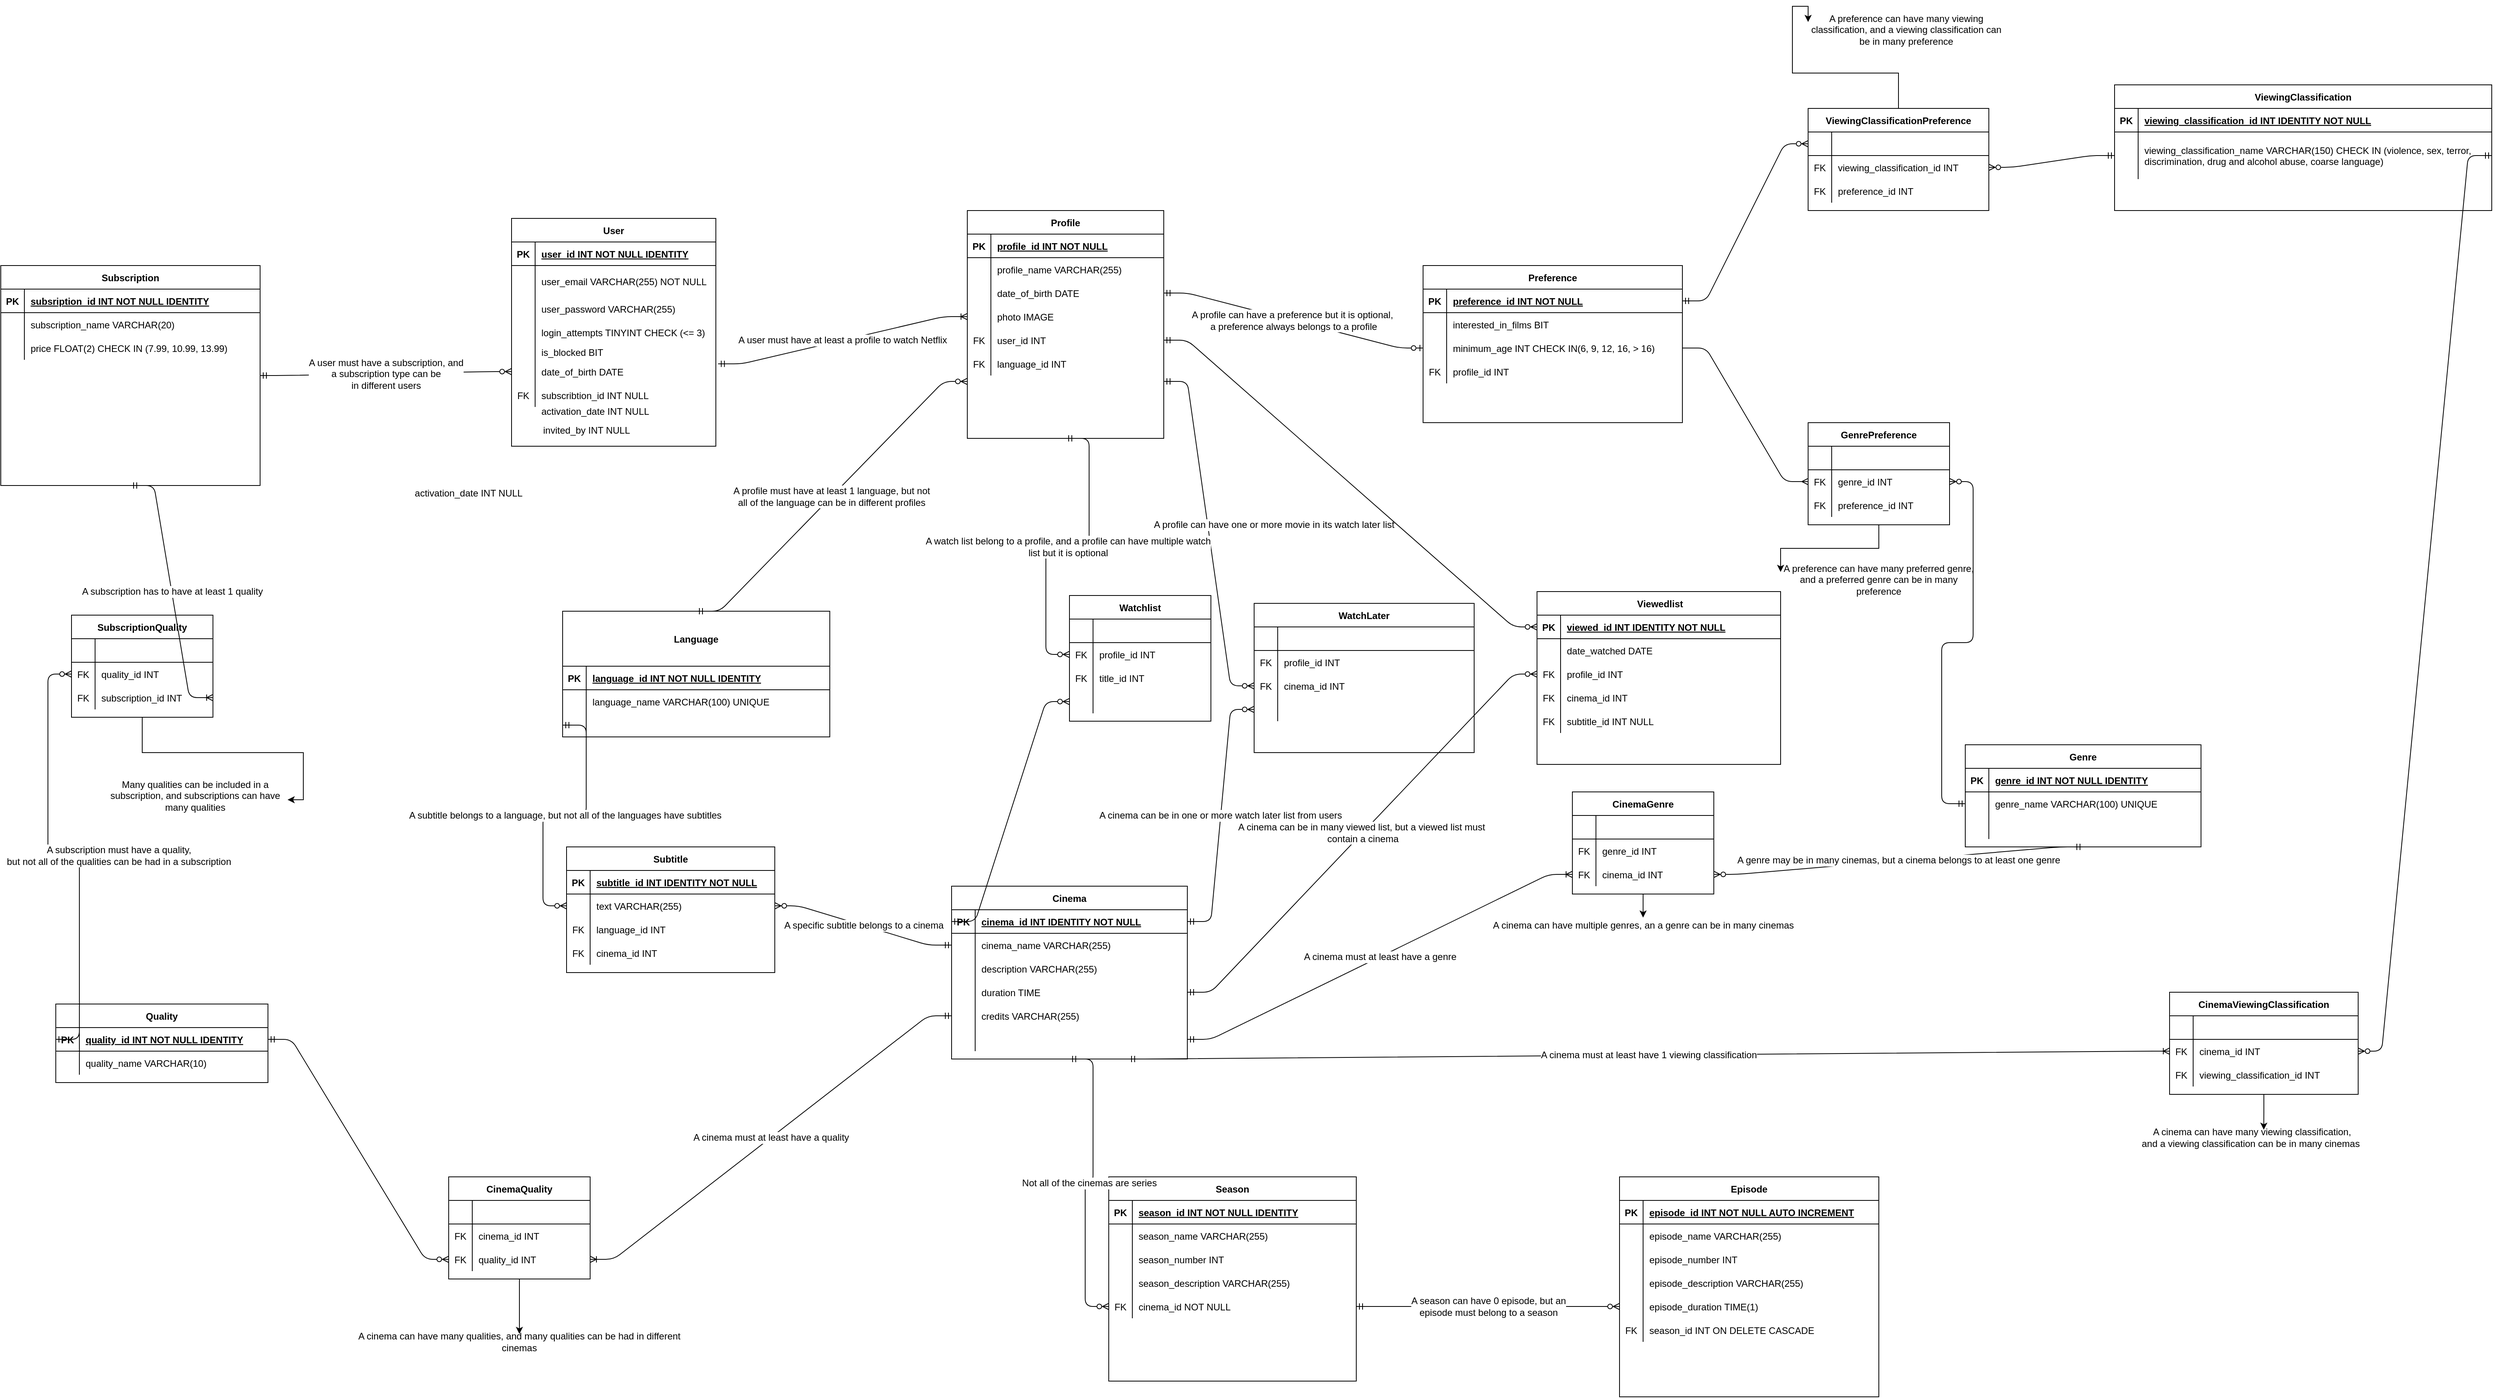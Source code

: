 <mxfile version="20.0.1" type="device"><diagram id="R2lEEEUBdFMjLlhIrx00" name="Page-1"><mxGraphModel dx="544" dy="1595" grid="1" gridSize="10" guides="1" tooltips="1" connect="1" arrows="1" fold="1" page="1" pageScale="1" pageWidth="850" pageHeight="1100" math="0" shadow="0" extFonts="Permanent Marker^https://fonts.googleapis.com/css?family=Permanent+Marker"><root><mxCell id="0"/><mxCell id="1" parent="0"/><mxCell id="mZzaC0YMldIAz-Wv81m_-1" value="User" style="shape=table;startSize=30;container=1;collapsible=1;childLayout=tableLayout;fixedRows=1;rowLines=0;fontStyle=1;align=center;resizeLast=1;" parent="1" vertex="1"><mxGeometry x="1040" y="-460" width="260" height="290" as="geometry"/></mxCell><mxCell id="mZzaC0YMldIAz-Wv81m_-2" value="" style="shape=partialRectangle;collapsible=0;dropTarget=0;pointerEvents=0;fillColor=none;top=0;left=0;bottom=1;right=0;points=[[0,0.5],[1,0.5]];portConstraint=eastwest;" parent="mZzaC0YMldIAz-Wv81m_-1" vertex="1"><mxGeometry y="30" width="260" height="30" as="geometry"/></mxCell><mxCell id="mZzaC0YMldIAz-Wv81m_-3" value="PK" style="shape=partialRectangle;connectable=0;fillColor=none;top=0;left=0;bottom=0;right=0;fontStyle=1;overflow=hidden;" parent="mZzaC0YMldIAz-Wv81m_-2" vertex="1"><mxGeometry width="30" height="30" as="geometry"><mxRectangle width="30" height="30" as="alternateBounds"/></mxGeometry></mxCell><mxCell id="mZzaC0YMldIAz-Wv81m_-4" value="user_id INT NOT NULL IDENTITY" style="shape=partialRectangle;connectable=0;fillColor=none;top=0;left=0;bottom=0;right=0;align=left;spacingLeft=6;fontStyle=5;overflow=hidden;" parent="mZzaC0YMldIAz-Wv81m_-2" vertex="1"><mxGeometry x="30" width="230" height="30" as="geometry"><mxRectangle width="230" height="30" as="alternateBounds"/></mxGeometry></mxCell><mxCell id="mZzaC0YMldIAz-Wv81m_-5" value="" style="shape=partialRectangle;collapsible=0;dropTarget=0;pointerEvents=0;fillColor=none;top=0;left=0;bottom=0;right=0;points=[[0,0.5],[1,0.5]];portConstraint=eastwest;" parent="mZzaC0YMldIAz-Wv81m_-1" vertex="1"><mxGeometry y="60" width="260" height="40" as="geometry"/></mxCell><mxCell id="mZzaC0YMldIAz-Wv81m_-6" value="" style="shape=partialRectangle;connectable=0;fillColor=none;top=0;left=0;bottom=0;right=0;editable=1;overflow=hidden;" parent="mZzaC0YMldIAz-Wv81m_-5" vertex="1"><mxGeometry width="30" height="40" as="geometry"><mxRectangle width="30" height="40" as="alternateBounds"/></mxGeometry></mxCell><mxCell id="mZzaC0YMldIAz-Wv81m_-7" value="user_email VARCHAR(255) NOT NULL" style="shape=partialRectangle;connectable=0;fillColor=none;top=0;left=0;bottom=0;right=0;align=left;spacingLeft=6;overflow=hidden;" parent="mZzaC0YMldIAz-Wv81m_-5" vertex="1"><mxGeometry x="30" width="230" height="40" as="geometry"><mxRectangle width="230" height="40" as="alternateBounds"/></mxGeometry></mxCell><mxCell id="mZzaC0YMldIAz-Wv81m_-8" value="" style="shape=partialRectangle;collapsible=0;dropTarget=0;pointerEvents=0;fillColor=none;top=0;left=0;bottom=0;right=0;points=[[0,0.5],[1,0.5]];portConstraint=eastwest;" parent="mZzaC0YMldIAz-Wv81m_-1" vertex="1"><mxGeometry y="100" width="260" height="30" as="geometry"/></mxCell><mxCell id="mZzaC0YMldIAz-Wv81m_-9" value="" style="shape=partialRectangle;connectable=0;fillColor=none;top=0;left=0;bottom=0;right=0;editable=1;overflow=hidden;" parent="mZzaC0YMldIAz-Wv81m_-8" vertex="1"><mxGeometry width="30" height="30" as="geometry"><mxRectangle width="30" height="30" as="alternateBounds"/></mxGeometry></mxCell><mxCell id="mZzaC0YMldIAz-Wv81m_-10" value="user_password VARCHAR(255)" style="shape=partialRectangle;connectable=0;fillColor=none;top=0;left=0;bottom=0;right=0;align=left;spacingLeft=6;overflow=hidden;" parent="mZzaC0YMldIAz-Wv81m_-8" vertex="1"><mxGeometry x="30" width="230" height="30" as="geometry"><mxRectangle width="230" height="30" as="alternateBounds"/></mxGeometry></mxCell><mxCell id="mZzaC0YMldIAz-Wv81m_-11" value="" style="shape=partialRectangle;collapsible=0;dropTarget=0;pointerEvents=0;fillColor=none;top=0;left=0;bottom=0;right=0;points=[[0,0.5],[1,0.5]];portConstraint=eastwest;" parent="mZzaC0YMldIAz-Wv81m_-1" vertex="1"><mxGeometry y="130" width="260" height="30" as="geometry"/></mxCell><mxCell id="mZzaC0YMldIAz-Wv81m_-12" value="" style="shape=partialRectangle;connectable=0;fillColor=none;top=0;left=0;bottom=0;right=0;editable=1;overflow=hidden;" parent="mZzaC0YMldIAz-Wv81m_-11" vertex="1"><mxGeometry width="30" height="30" as="geometry"><mxRectangle width="30" height="30" as="alternateBounds"/></mxGeometry></mxCell><mxCell id="mZzaC0YMldIAz-Wv81m_-13" value="login_attempts TINYINT CHECK (&lt;= 3)" style="shape=partialRectangle;connectable=0;fillColor=none;top=0;left=0;bottom=0;right=0;align=left;spacingLeft=6;overflow=hidden;" parent="mZzaC0YMldIAz-Wv81m_-11" vertex="1"><mxGeometry x="30" width="230" height="30" as="geometry"><mxRectangle width="230" height="30" as="alternateBounds"/></mxGeometry></mxCell><mxCell id="mZzaC0YMldIAz-Wv81m_-28" value="" style="shape=partialRectangle;collapsible=0;dropTarget=0;pointerEvents=0;fillColor=none;top=0;left=0;bottom=0;right=0;points=[[0,0.5],[1,0.5]];portConstraint=eastwest;" parent="mZzaC0YMldIAz-Wv81m_-1" vertex="1"><mxGeometry y="160" width="260" height="20" as="geometry"/></mxCell><mxCell id="mZzaC0YMldIAz-Wv81m_-29" value="" style="shape=partialRectangle;connectable=0;fillColor=none;top=0;left=0;bottom=0;right=0;editable=1;overflow=hidden;" parent="mZzaC0YMldIAz-Wv81m_-28" vertex="1"><mxGeometry width="30" height="20" as="geometry"><mxRectangle width="30" height="20" as="alternateBounds"/></mxGeometry></mxCell><mxCell id="mZzaC0YMldIAz-Wv81m_-30" value="is_blocked BIT" style="shape=partialRectangle;connectable=0;fillColor=none;top=0;left=0;bottom=0;right=0;align=left;spacingLeft=6;overflow=hidden;" parent="mZzaC0YMldIAz-Wv81m_-28" vertex="1"><mxGeometry x="30" width="230" height="20" as="geometry"><mxRectangle width="230" height="20" as="alternateBounds"/></mxGeometry></mxCell><mxCell id="mZzaC0YMldIAz-Wv81m_-41" value="" style="shape=partialRectangle;collapsible=0;dropTarget=0;pointerEvents=0;fillColor=none;top=0;left=0;bottom=0;right=0;points=[[0,0.5],[1,0.5]];portConstraint=eastwest;" parent="mZzaC0YMldIAz-Wv81m_-1" vertex="1"><mxGeometry y="180" width="260" height="30" as="geometry"/></mxCell><mxCell id="mZzaC0YMldIAz-Wv81m_-42" value="" style="shape=partialRectangle;connectable=0;fillColor=none;top=0;left=0;bottom=0;right=0;editable=1;overflow=hidden;" parent="mZzaC0YMldIAz-Wv81m_-41" vertex="1"><mxGeometry width="30" height="30" as="geometry"><mxRectangle width="30" height="30" as="alternateBounds"/></mxGeometry></mxCell><mxCell id="mZzaC0YMldIAz-Wv81m_-43" value="date_of_birth DATE" style="shape=partialRectangle;connectable=0;fillColor=none;top=0;left=0;bottom=0;right=0;align=left;spacingLeft=6;overflow=hidden;" parent="mZzaC0YMldIAz-Wv81m_-41" vertex="1"><mxGeometry x="30" width="230" height="30" as="geometry"><mxRectangle width="230" height="30" as="alternateBounds"/></mxGeometry></mxCell><mxCell id="mZzaC0YMldIAz-Wv81m_-44" value="" style="shape=partialRectangle;collapsible=0;dropTarget=0;pointerEvents=0;fillColor=none;top=0;left=0;bottom=0;right=0;points=[[0,0.5],[1,0.5]];portConstraint=eastwest;" parent="mZzaC0YMldIAz-Wv81m_-1" vertex="1"><mxGeometry y="210" width="260" height="30" as="geometry"/></mxCell><mxCell id="mZzaC0YMldIAz-Wv81m_-45" value="FK" style="shape=partialRectangle;connectable=0;fillColor=none;top=0;left=0;bottom=0;right=0;editable=1;overflow=hidden;" parent="mZzaC0YMldIAz-Wv81m_-44" vertex="1"><mxGeometry width="30" height="30" as="geometry"><mxRectangle width="30" height="30" as="alternateBounds"/></mxGeometry></mxCell><mxCell id="mZzaC0YMldIAz-Wv81m_-46" value="subscribtion_id INT NULL" style="shape=partialRectangle;connectable=0;fillColor=none;top=0;left=0;bottom=0;right=0;align=left;spacingLeft=6;overflow=hidden;" parent="mZzaC0YMldIAz-Wv81m_-44" vertex="1"><mxGeometry x="30" width="230" height="30" as="geometry"><mxRectangle width="230" height="30" as="alternateBounds"/></mxGeometry></mxCell><mxCell id="ChktFHVTtBMvWnW-UQxt-1" value="Profile" style="shape=table;startSize=30;container=1;collapsible=1;childLayout=tableLayout;fixedRows=1;rowLines=0;fontStyle=1;align=center;resizeLast=1;" parent="1" vertex="1"><mxGeometry x="1620" y="-470" width="250" height="290" as="geometry"/></mxCell><mxCell id="ChktFHVTtBMvWnW-UQxt-2" value="" style="shape=partialRectangle;collapsible=0;dropTarget=0;pointerEvents=0;fillColor=none;top=0;left=0;bottom=1;right=0;points=[[0,0.5],[1,0.5]];portConstraint=eastwest;" parent="ChktFHVTtBMvWnW-UQxt-1" vertex="1"><mxGeometry y="30" width="250" height="30" as="geometry"/></mxCell><mxCell id="ChktFHVTtBMvWnW-UQxt-3" value="PK" style="shape=partialRectangle;connectable=0;fillColor=none;top=0;left=0;bottom=0;right=0;fontStyle=1;overflow=hidden;" parent="ChktFHVTtBMvWnW-UQxt-2" vertex="1"><mxGeometry width="30" height="30" as="geometry"/></mxCell><mxCell id="ChktFHVTtBMvWnW-UQxt-4" value="profile_id INT NOT NULL" style="shape=partialRectangle;connectable=0;fillColor=none;top=0;left=0;bottom=0;right=0;align=left;spacingLeft=6;fontStyle=5;overflow=hidden;" parent="ChktFHVTtBMvWnW-UQxt-2" vertex="1"><mxGeometry x="30" width="220" height="30" as="geometry"/></mxCell><mxCell id="ChktFHVTtBMvWnW-UQxt-5" value="" style="shape=partialRectangle;collapsible=0;dropTarget=0;pointerEvents=0;fillColor=none;top=0;left=0;bottom=0;right=0;points=[[0,0.5],[1,0.5]];portConstraint=eastwest;" parent="ChktFHVTtBMvWnW-UQxt-1" vertex="1"><mxGeometry y="60" width="250" height="30" as="geometry"/></mxCell><mxCell id="ChktFHVTtBMvWnW-UQxt-6" value="" style="shape=partialRectangle;connectable=0;fillColor=none;top=0;left=0;bottom=0;right=0;editable=1;overflow=hidden;" parent="ChktFHVTtBMvWnW-UQxt-5" vertex="1"><mxGeometry width="30" height="30" as="geometry"/></mxCell><mxCell id="ChktFHVTtBMvWnW-UQxt-7" value="profile_name VARCHAR(255)" style="shape=partialRectangle;connectable=0;fillColor=none;top=0;left=0;bottom=0;right=0;align=left;spacingLeft=6;overflow=hidden;" parent="ChktFHVTtBMvWnW-UQxt-5" vertex="1"><mxGeometry x="30" width="220" height="30" as="geometry"/></mxCell><mxCell id="ChktFHVTtBMvWnW-UQxt-8" value="" style="shape=partialRectangle;collapsible=0;dropTarget=0;pointerEvents=0;fillColor=none;top=0;left=0;bottom=0;right=0;points=[[0,0.5],[1,0.5]];portConstraint=eastwest;" parent="ChktFHVTtBMvWnW-UQxt-1" vertex="1"><mxGeometry y="90" width="250" height="30" as="geometry"/></mxCell><mxCell id="ChktFHVTtBMvWnW-UQxt-9" value="" style="shape=partialRectangle;connectable=0;fillColor=none;top=0;left=0;bottom=0;right=0;editable=1;overflow=hidden;" parent="ChktFHVTtBMvWnW-UQxt-8" vertex="1"><mxGeometry width="30" height="30" as="geometry"/></mxCell><mxCell id="ChktFHVTtBMvWnW-UQxt-10" value="date_of_birth DATE" style="shape=partialRectangle;connectable=0;fillColor=none;top=0;left=0;bottom=0;right=0;align=left;spacingLeft=6;overflow=hidden;" parent="ChktFHVTtBMvWnW-UQxt-8" vertex="1"><mxGeometry x="30" width="220" height="30" as="geometry"/></mxCell><mxCell id="ChktFHVTtBMvWnW-UQxt-11" value="" style="shape=partialRectangle;collapsible=0;dropTarget=0;pointerEvents=0;fillColor=none;top=0;left=0;bottom=0;right=0;points=[[0,0.5],[1,0.5]];portConstraint=eastwest;" parent="ChktFHVTtBMvWnW-UQxt-1" vertex="1"><mxGeometry y="120" width="250" height="30" as="geometry"/></mxCell><mxCell id="ChktFHVTtBMvWnW-UQxt-12" value="" style="shape=partialRectangle;connectable=0;fillColor=none;top=0;left=0;bottom=0;right=0;editable=1;overflow=hidden;" parent="ChktFHVTtBMvWnW-UQxt-11" vertex="1"><mxGeometry width="30" height="30" as="geometry"/></mxCell><mxCell id="ChktFHVTtBMvWnW-UQxt-13" value="photo IMAGE" style="shape=partialRectangle;connectable=0;fillColor=none;top=0;left=0;bottom=0;right=0;align=left;spacingLeft=6;overflow=hidden;" parent="ChktFHVTtBMvWnW-UQxt-11" vertex="1"><mxGeometry x="30" width="220" height="30" as="geometry"/></mxCell><mxCell id="ChktFHVTtBMvWnW-UQxt-14" value="" style="shape=partialRectangle;collapsible=0;dropTarget=0;pointerEvents=0;fillColor=none;top=0;left=0;bottom=0;right=0;points=[[0,0.5],[1,0.5]];portConstraint=eastwest;" parent="ChktFHVTtBMvWnW-UQxt-1" vertex="1"><mxGeometry y="150" width="250" height="30" as="geometry"/></mxCell><mxCell id="ChktFHVTtBMvWnW-UQxt-15" value="FK" style="shape=partialRectangle;connectable=0;fillColor=none;top=0;left=0;bottom=0;right=0;editable=1;overflow=hidden;" parent="ChktFHVTtBMvWnW-UQxt-14" vertex="1"><mxGeometry width="30" height="30" as="geometry"/></mxCell><mxCell id="ChktFHVTtBMvWnW-UQxt-16" value="user_id INT" style="shape=partialRectangle;connectable=0;fillColor=none;top=0;left=0;bottom=0;right=0;align=left;spacingLeft=6;overflow=hidden;" parent="ChktFHVTtBMvWnW-UQxt-14" vertex="1"><mxGeometry x="30" width="220" height="30" as="geometry"/></mxCell><mxCell id="mM_A637A8FZPduYffnik-17" value="" style="shape=partialRectangle;collapsible=0;dropTarget=0;pointerEvents=0;fillColor=none;top=0;left=0;bottom=0;right=0;points=[[0,0.5],[1,0.5]];portConstraint=eastwest;" parent="ChktFHVTtBMvWnW-UQxt-1" vertex="1"><mxGeometry y="180" width="250" height="30" as="geometry"/></mxCell><mxCell id="mM_A637A8FZPduYffnik-18" value="FK" style="shape=partialRectangle;connectable=0;fillColor=none;top=0;left=0;bottom=0;right=0;editable=1;overflow=hidden;" parent="mM_A637A8FZPduYffnik-17" vertex="1"><mxGeometry width="30" height="30" as="geometry"/></mxCell><mxCell id="mM_A637A8FZPduYffnik-19" value="language_id INT " style="shape=partialRectangle;connectable=0;fillColor=none;top=0;left=0;bottom=0;right=0;align=left;spacingLeft=6;overflow=hidden;" parent="mM_A637A8FZPduYffnik-17" vertex="1"><mxGeometry x="30" width="220" height="30" as="geometry"/></mxCell><mxCell id="ChktFHVTtBMvWnW-UQxt-17" value="Subscription" style="shape=table;startSize=30;container=1;collapsible=1;childLayout=tableLayout;fixedRows=1;rowLines=0;fontStyle=1;align=center;resizeLast=1;" parent="1" vertex="1"><mxGeometry x="390" y="-400" width="330" height="280" as="geometry"/></mxCell><mxCell id="ChktFHVTtBMvWnW-UQxt-18" value="" style="shape=partialRectangle;collapsible=0;dropTarget=0;pointerEvents=0;fillColor=none;top=0;left=0;bottom=1;right=0;points=[[0,0.5],[1,0.5]];portConstraint=eastwest;" parent="ChktFHVTtBMvWnW-UQxt-17" vertex="1"><mxGeometry y="30" width="330" height="30" as="geometry"/></mxCell><mxCell id="ChktFHVTtBMvWnW-UQxt-19" value="PK" style="shape=partialRectangle;connectable=0;fillColor=none;top=0;left=0;bottom=0;right=0;fontStyle=1;overflow=hidden;" parent="ChktFHVTtBMvWnW-UQxt-18" vertex="1"><mxGeometry width="30" height="30" as="geometry"/></mxCell><mxCell id="ChktFHVTtBMvWnW-UQxt-20" value="subsription_id INT NOT NULL IDENTITY" style="shape=partialRectangle;connectable=0;fillColor=none;top=0;left=0;bottom=0;right=0;align=left;spacingLeft=6;fontStyle=5;overflow=hidden;" parent="ChktFHVTtBMvWnW-UQxt-18" vertex="1"><mxGeometry x="30" width="300" height="30" as="geometry"/></mxCell><mxCell id="ChktFHVTtBMvWnW-UQxt-24" value="" style="shape=partialRectangle;collapsible=0;dropTarget=0;pointerEvents=0;fillColor=none;top=0;left=0;bottom=0;right=0;points=[[0,0.5],[1,0.5]];portConstraint=eastwest;" parent="ChktFHVTtBMvWnW-UQxt-17" vertex="1"><mxGeometry y="60" width="330" height="30" as="geometry"/></mxCell><mxCell id="ChktFHVTtBMvWnW-UQxt-25" value="" style="shape=partialRectangle;connectable=0;fillColor=none;top=0;left=0;bottom=0;right=0;editable=1;overflow=hidden;" parent="ChktFHVTtBMvWnW-UQxt-24" vertex="1"><mxGeometry width="30" height="30" as="geometry"/></mxCell><mxCell id="ChktFHVTtBMvWnW-UQxt-26" value="subscription_name VARCHAR(20)" style="shape=partialRectangle;connectable=0;fillColor=none;top=0;left=0;bottom=0;right=0;align=left;spacingLeft=6;overflow=hidden;" parent="ChktFHVTtBMvWnW-UQxt-24" vertex="1"><mxGeometry x="30" width="300" height="30" as="geometry"/></mxCell><mxCell id="ChktFHVTtBMvWnW-UQxt-21" value="" style="shape=partialRectangle;collapsible=0;dropTarget=0;pointerEvents=0;fillColor=none;top=0;left=0;bottom=0;right=0;points=[[0,0.5],[1,0.5]];portConstraint=eastwest;" parent="ChktFHVTtBMvWnW-UQxt-17" vertex="1"><mxGeometry y="90" width="330" height="30" as="geometry"/></mxCell><mxCell id="ChktFHVTtBMvWnW-UQxt-22" value="" style="shape=partialRectangle;connectable=0;fillColor=none;top=0;left=0;bottom=0;right=0;editable=1;overflow=hidden;" parent="ChktFHVTtBMvWnW-UQxt-21" vertex="1"><mxGeometry width="30" height="30" as="geometry"/></mxCell><mxCell id="ChktFHVTtBMvWnW-UQxt-23" value="price FLOAT(2) CHECK IN (7.99, 10.99, 13.99)" style="shape=partialRectangle;connectable=0;fillColor=none;top=0;left=0;bottom=0;right=0;align=left;spacingLeft=6;overflow=hidden;" parent="ChktFHVTtBMvWnW-UQxt-21" vertex="1"><mxGeometry x="30" width="300" height="30" as="geometry"/></mxCell><mxCell id="ChktFHVTtBMvWnW-UQxt-30" value="Language" style="shape=table;startSize=70;container=1;collapsible=1;childLayout=tableLayout;fixedRows=1;rowLines=0;fontStyle=1;align=center;resizeLast=1;" parent="1" vertex="1"><mxGeometry x="1105" y="40" width="340" height="160" as="geometry"/></mxCell><mxCell id="ChktFHVTtBMvWnW-UQxt-31" value="" style="shape=partialRectangle;collapsible=0;dropTarget=0;pointerEvents=0;fillColor=none;top=0;left=0;bottom=1;right=0;points=[[0,0.5],[1,0.5]];portConstraint=eastwest;" parent="ChktFHVTtBMvWnW-UQxt-30" vertex="1"><mxGeometry y="70" width="340" height="30" as="geometry"/></mxCell><mxCell id="ChktFHVTtBMvWnW-UQxt-32" value="PK" style="shape=partialRectangle;connectable=0;fillColor=none;top=0;left=0;bottom=0;right=0;fontStyle=1;overflow=hidden;" parent="ChktFHVTtBMvWnW-UQxt-31" vertex="1"><mxGeometry width="30" height="30" as="geometry"/></mxCell><mxCell id="ChktFHVTtBMvWnW-UQxt-33" value="language_id INT NOT NULL IDENTITY" style="shape=partialRectangle;connectable=0;fillColor=none;top=0;left=0;bottom=0;right=0;align=left;spacingLeft=6;fontStyle=5;overflow=hidden;" parent="ChktFHVTtBMvWnW-UQxt-31" vertex="1"><mxGeometry x="30" width="310" height="30" as="geometry"/></mxCell><mxCell id="ChktFHVTtBMvWnW-UQxt-34" value="" style="shape=partialRectangle;collapsible=0;dropTarget=0;pointerEvents=0;fillColor=none;top=0;left=0;bottom=0;right=0;points=[[0,0.5],[1,0.5]];portConstraint=eastwest;" parent="ChktFHVTtBMvWnW-UQxt-30" vertex="1"><mxGeometry y="100" width="340" height="30" as="geometry"/></mxCell><mxCell id="ChktFHVTtBMvWnW-UQxt-35" value="" style="shape=partialRectangle;connectable=0;fillColor=none;top=0;left=0;bottom=0;right=0;editable=1;overflow=hidden;" parent="ChktFHVTtBMvWnW-UQxt-34" vertex="1"><mxGeometry width="30" height="30" as="geometry"/></mxCell><mxCell id="ChktFHVTtBMvWnW-UQxt-36" value="language_name VARCHAR(100) UNIQUE" style="shape=partialRectangle;connectable=0;fillColor=none;top=0;left=0;bottom=0;right=0;align=left;spacingLeft=6;overflow=hidden;" parent="ChktFHVTtBMvWnW-UQxt-34" vertex="1"><mxGeometry x="30" width="310" height="30" as="geometry"/></mxCell><mxCell id="ChktFHVTtBMvWnW-UQxt-37" value="" style="shape=partialRectangle;collapsible=0;dropTarget=0;pointerEvents=0;fillColor=none;top=0;left=0;bottom=0;right=0;points=[[0,0.5],[1,0.5]];portConstraint=eastwest;" parent="ChktFHVTtBMvWnW-UQxt-30" vertex="1"><mxGeometry y="130" width="340" height="30" as="geometry"/></mxCell><mxCell id="ChktFHVTtBMvWnW-UQxt-38" value="" style="shape=partialRectangle;connectable=0;fillColor=none;top=0;left=0;bottom=0;right=0;editable=1;overflow=hidden;" parent="ChktFHVTtBMvWnW-UQxt-37" vertex="1"><mxGeometry width="30" height="30" as="geometry"/></mxCell><mxCell id="ChktFHVTtBMvWnW-UQxt-39" value="" style="shape=partialRectangle;connectable=0;fillColor=none;top=0;left=0;bottom=0;right=0;align=left;spacingLeft=6;overflow=hidden;" parent="ChktFHVTtBMvWnW-UQxt-37" vertex="1"><mxGeometry x="30" width="310" height="30" as="geometry"/></mxCell><mxCell id="ChktFHVTtBMvWnW-UQxt-43" value="Preference" style="shape=table;startSize=30;container=1;collapsible=1;childLayout=tableLayout;fixedRows=1;rowLines=0;fontStyle=1;align=center;resizeLast=1;" parent="1" vertex="1"><mxGeometry x="2200" y="-400" width="330" height="200" as="geometry"/></mxCell><mxCell id="ChktFHVTtBMvWnW-UQxt-44" value="" style="shape=partialRectangle;collapsible=0;dropTarget=0;pointerEvents=0;fillColor=none;top=0;left=0;bottom=1;right=0;points=[[0,0.5],[1,0.5]];portConstraint=eastwest;" parent="ChktFHVTtBMvWnW-UQxt-43" vertex="1"><mxGeometry y="30" width="330" height="30" as="geometry"/></mxCell><mxCell id="ChktFHVTtBMvWnW-UQxt-45" value="PK" style="shape=partialRectangle;connectable=0;fillColor=none;top=0;left=0;bottom=0;right=0;fontStyle=1;overflow=hidden;" parent="ChktFHVTtBMvWnW-UQxt-44" vertex="1"><mxGeometry width="30" height="30" as="geometry"/></mxCell><mxCell id="ChktFHVTtBMvWnW-UQxt-46" value="preference_id INT NOT NULL" style="shape=partialRectangle;connectable=0;fillColor=none;top=0;left=0;bottom=0;right=0;align=left;spacingLeft=6;fontStyle=5;overflow=hidden;" parent="ChktFHVTtBMvWnW-UQxt-44" vertex="1"><mxGeometry x="30" width="300" height="30" as="geometry"/></mxCell><mxCell id="ChktFHVTtBMvWnW-UQxt-47" value="" style="shape=partialRectangle;collapsible=0;dropTarget=0;pointerEvents=0;fillColor=none;top=0;left=0;bottom=0;right=0;points=[[0,0.5],[1,0.5]];portConstraint=eastwest;" parent="ChktFHVTtBMvWnW-UQxt-43" vertex="1"><mxGeometry y="60" width="330" height="30" as="geometry"/></mxCell><mxCell id="ChktFHVTtBMvWnW-UQxt-48" value="" style="shape=partialRectangle;connectable=0;fillColor=none;top=0;left=0;bottom=0;right=0;editable=1;overflow=hidden;" parent="ChktFHVTtBMvWnW-UQxt-47" vertex="1"><mxGeometry width="30" height="30" as="geometry"/></mxCell><mxCell id="ChktFHVTtBMvWnW-UQxt-49" value="interested_in_films BIT" style="shape=partialRectangle;connectable=0;fillColor=none;top=0;left=0;bottom=0;right=0;align=left;spacingLeft=6;overflow=hidden;" parent="ChktFHVTtBMvWnW-UQxt-47" vertex="1"><mxGeometry x="30" width="300" height="30" as="geometry"/></mxCell><mxCell id="ChktFHVTtBMvWnW-UQxt-50" value="" style="shape=partialRectangle;collapsible=0;dropTarget=0;pointerEvents=0;fillColor=none;top=0;left=0;bottom=0;right=0;points=[[0,0.5],[1,0.5]];portConstraint=eastwest;" parent="ChktFHVTtBMvWnW-UQxt-43" vertex="1"><mxGeometry y="90" width="330" height="30" as="geometry"/></mxCell><mxCell id="ChktFHVTtBMvWnW-UQxt-51" value="" style="shape=partialRectangle;connectable=0;fillColor=none;top=0;left=0;bottom=0;right=0;editable=1;overflow=hidden;" parent="ChktFHVTtBMvWnW-UQxt-50" vertex="1"><mxGeometry width="30" height="30" as="geometry"/></mxCell><mxCell id="ChktFHVTtBMvWnW-UQxt-52" value="minimum_age INT CHECK IN(6, 9, 12, 16, &gt; 16)" style="shape=partialRectangle;connectable=0;fillColor=none;top=0;left=0;bottom=0;right=0;align=left;spacingLeft=6;overflow=hidden;" parent="ChktFHVTtBMvWnW-UQxt-50" vertex="1"><mxGeometry x="30" width="300" height="30" as="geometry"/></mxCell><mxCell id="ChktFHVTtBMvWnW-UQxt-53" value="" style="shape=partialRectangle;collapsible=0;dropTarget=0;pointerEvents=0;fillColor=none;top=0;left=0;bottom=0;right=0;points=[[0,0.5],[1,0.5]];portConstraint=eastwest;" parent="ChktFHVTtBMvWnW-UQxt-43" vertex="1"><mxGeometry y="120" width="330" height="30" as="geometry"/></mxCell><mxCell id="ChktFHVTtBMvWnW-UQxt-54" value="FK" style="shape=partialRectangle;connectable=0;fillColor=none;top=0;left=0;bottom=0;right=0;editable=1;overflow=hidden;" parent="ChktFHVTtBMvWnW-UQxt-53" vertex="1"><mxGeometry width="30" height="30" as="geometry"/></mxCell><mxCell id="ChktFHVTtBMvWnW-UQxt-55" value="profile_id INT" style="shape=partialRectangle;connectable=0;fillColor=none;top=0;left=0;bottom=0;right=0;align=left;spacingLeft=6;overflow=hidden;" parent="ChktFHVTtBMvWnW-UQxt-53" vertex="1"><mxGeometry x="30" width="300" height="30" as="geometry"/></mxCell><mxCell id="ChktFHVTtBMvWnW-UQxt-58" value="Genre" style="shape=table;startSize=30;container=1;collapsible=1;childLayout=tableLayout;fixedRows=1;rowLines=0;fontStyle=1;align=center;resizeLast=1;" parent="1" vertex="1"><mxGeometry x="2890" y="210" width="300" height="130" as="geometry"/></mxCell><mxCell id="ChktFHVTtBMvWnW-UQxt-59" value="" style="shape=partialRectangle;collapsible=0;dropTarget=0;pointerEvents=0;fillColor=none;top=0;left=0;bottom=1;right=0;points=[[0,0.5],[1,0.5]];portConstraint=eastwest;" parent="ChktFHVTtBMvWnW-UQxt-58" vertex="1"><mxGeometry y="30" width="300" height="30" as="geometry"/></mxCell><mxCell id="ChktFHVTtBMvWnW-UQxt-60" value="PK" style="shape=partialRectangle;connectable=0;fillColor=none;top=0;left=0;bottom=0;right=0;fontStyle=1;overflow=hidden;" parent="ChktFHVTtBMvWnW-UQxt-59" vertex="1"><mxGeometry width="30" height="30" as="geometry"/></mxCell><mxCell id="ChktFHVTtBMvWnW-UQxt-61" value="genre_id INT NOT NULL IDENTITY" style="shape=partialRectangle;connectable=0;fillColor=none;top=0;left=0;bottom=0;right=0;align=left;spacingLeft=6;fontStyle=5;overflow=hidden;" parent="ChktFHVTtBMvWnW-UQxt-59" vertex="1"><mxGeometry x="30" width="270" height="30" as="geometry"/></mxCell><mxCell id="ChktFHVTtBMvWnW-UQxt-62" value="" style="shape=partialRectangle;collapsible=0;dropTarget=0;pointerEvents=0;fillColor=none;top=0;left=0;bottom=0;right=0;points=[[0,0.5],[1,0.5]];portConstraint=eastwest;" parent="ChktFHVTtBMvWnW-UQxt-58" vertex="1"><mxGeometry y="60" width="300" height="30" as="geometry"/></mxCell><mxCell id="ChktFHVTtBMvWnW-UQxt-63" value="" style="shape=partialRectangle;connectable=0;fillColor=none;top=0;left=0;bottom=0;right=0;editable=1;overflow=hidden;" parent="ChktFHVTtBMvWnW-UQxt-62" vertex="1"><mxGeometry width="30" height="30" as="geometry"/></mxCell><mxCell id="ChktFHVTtBMvWnW-UQxt-64" value="genre_name VARCHAR(100) UNIQUE" style="shape=partialRectangle;connectable=0;fillColor=none;top=0;left=0;bottom=0;right=0;align=left;spacingLeft=6;overflow=hidden;" parent="ChktFHVTtBMvWnW-UQxt-62" vertex="1"><mxGeometry x="30" width="270" height="30" as="geometry"/></mxCell><mxCell id="ChktFHVTtBMvWnW-UQxt-68" value="" style="shape=partialRectangle;collapsible=0;dropTarget=0;pointerEvents=0;fillColor=none;top=0;left=0;bottom=0;right=0;points=[[0,0.5],[1,0.5]];portConstraint=eastwest;" parent="ChktFHVTtBMvWnW-UQxt-58" vertex="1"><mxGeometry y="90" width="300" height="30" as="geometry"/></mxCell><mxCell id="ChktFHVTtBMvWnW-UQxt-69" value="" style="shape=partialRectangle;connectable=0;fillColor=none;top=0;left=0;bottom=0;right=0;editable=1;overflow=hidden;" parent="ChktFHVTtBMvWnW-UQxt-68" vertex="1"><mxGeometry width="30" height="30" as="geometry"/></mxCell><mxCell id="ChktFHVTtBMvWnW-UQxt-70" value="" style="shape=partialRectangle;connectable=0;fillColor=none;top=0;left=0;bottom=0;right=0;align=left;spacingLeft=6;overflow=hidden;" parent="ChktFHVTtBMvWnW-UQxt-68" vertex="1"><mxGeometry x="30" width="270" height="30" as="geometry"/></mxCell><mxCell id="DakjI3WuSR7Wkousuxj8-1" value="Season" style="shape=table;startSize=30;container=1;collapsible=1;childLayout=tableLayout;fixedRows=1;rowLines=0;fontStyle=1;align=center;resizeLast=1;" parent="1" vertex="1"><mxGeometry x="1800" y="760" width="315" height="260" as="geometry"/></mxCell><mxCell id="DakjI3WuSR7Wkousuxj8-2" value="" style="shape=partialRectangle;collapsible=0;dropTarget=0;pointerEvents=0;fillColor=none;top=0;left=0;bottom=1;right=0;points=[[0,0.5],[1,0.5]];portConstraint=eastwest;" parent="DakjI3WuSR7Wkousuxj8-1" vertex="1"><mxGeometry y="30" width="315" height="30" as="geometry"/></mxCell><mxCell id="DakjI3WuSR7Wkousuxj8-3" value="PK" style="shape=partialRectangle;connectable=0;fillColor=none;top=0;left=0;bottom=0;right=0;fontStyle=1;overflow=hidden;" parent="DakjI3WuSR7Wkousuxj8-2" vertex="1"><mxGeometry width="30" height="30" as="geometry"/></mxCell><mxCell id="DakjI3WuSR7Wkousuxj8-4" value="season_id INT NOT NULL IDENTITY" style="shape=partialRectangle;connectable=0;fillColor=none;top=0;left=0;bottom=0;right=0;align=left;spacingLeft=6;fontStyle=5;overflow=hidden;" parent="DakjI3WuSR7Wkousuxj8-2" vertex="1"><mxGeometry x="30" width="285" height="30" as="geometry"/></mxCell><mxCell id="DakjI3WuSR7Wkousuxj8-5" value="" style="shape=partialRectangle;collapsible=0;dropTarget=0;pointerEvents=0;fillColor=none;top=0;left=0;bottom=0;right=0;points=[[0,0.5],[1,0.5]];portConstraint=eastwest;" parent="DakjI3WuSR7Wkousuxj8-1" vertex="1"><mxGeometry y="60" width="315" height="30" as="geometry"/></mxCell><mxCell id="DakjI3WuSR7Wkousuxj8-6" value="" style="shape=partialRectangle;connectable=0;fillColor=none;top=0;left=0;bottom=0;right=0;editable=1;overflow=hidden;" parent="DakjI3WuSR7Wkousuxj8-5" vertex="1"><mxGeometry width="30" height="30" as="geometry"/></mxCell><mxCell id="DakjI3WuSR7Wkousuxj8-7" value="season_name VARCHAR(255)" style="shape=partialRectangle;connectable=0;fillColor=none;top=0;left=0;bottom=0;right=0;align=left;spacingLeft=6;overflow=hidden;" parent="DakjI3WuSR7Wkousuxj8-5" vertex="1"><mxGeometry x="30" width="285" height="30" as="geometry"/></mxCell><mxCell id="DakjI3WuSR7Wkousuxj8-8" value="" style="shape=partialRectangle;collapsible=0;dropTarget=0;pointerEvents=0;fillColor=none;top=0;left=0;bottom=0;right=0;points=[[0,0.5],[1,0.5]];portConstraint=eastwest;" parent="DakjI3WuSR7Wkousuxj8-1" vertex="1"><mxGeometry y="90" width="315" height="30" as="geometry"/></mxCell><mxCell id="DakjI3WuSR7Wkousuxj8-9" value="" style="shape=partialRectangle;connectable=0;fillColor=none;top=0;left=0;bottom=0;right=0;editable=1;overflow=hidden;" parent="DakjI3WuSR7Wkousuxj8-8" vertex="1"><mxGeometry width="30" height="30" as="geometry"/></mxCell><mxCell id="DakjI3WuSR7Wkousuxj8-10" value="season_number INT" style="shape=partialRectangle;connectable=0;fillColor=none;top=0;left=0;bottom=0;right=0;align=left;spacingLeft=6;overflow=hidden;" parent="DakjI3WuSR7Wkousuxj8-8" vertex="1"><mxGeometry x="30" width="285" height="30" as="geometry"/></mxCell><mxCell id="mM_A637A8FZPduYffnik-178" value="" style="shape=partialRectangle;collapsible=0;dropTarget=0;pointerEvents=0;fillColor=none;top=0;left=0;bottom=0;right=0;points=[[0,0.5],[1,0.5]];portConstraint=eastwest;" parent="DakjI3WuSR7Wkousuxj8-1" vertex="1"><mxGeometry y="120" width="315" height="30" as="geometry"/></mxCell><mxCell id="mM_A637A8FZPduYffnik-179" value="" style="shape=partialRectangle;connectable=0;fillColor=none;top=0;left=0;bottom=0;right=0;editable=1;overflow=hidden;" parent="mM_A637A8FZPduYffnik-178" vertex="1"><mxGeometry width="30" height="30" as="geometry"/></mxCell><mxCell id="mM_A637A8FZPduYffnik-180" value="season_description VARCHAR(255)" style="shape=partialRectangle;connectable=0;fillColor=none;top=0;left=0;bottom=0;right=0;align=left;spacingLeft=6;overflow=hidden;" parent="mM_A637A8FZPduYffnik-178" vertex="1"><mxGeometry x="30" width="285" height="30" as="geometry"/></mxCell><mxCell id="DakjI3WuSR7Wkousuxj8-11" value="" style="shape=partialRectangle;collapsible=0;dropTarget=0;pointerEvents=0;fillColor=none;top=0;left=0;bottom=0;right=0;points=[[0,0.5],[1,0.5]];portConstraint=eastwest;" parent="DakjI3WuSR7Wkousuxj8-1" vertex="1"><mxGeometry y="150" width="315" height="30" as="geometry"/></mxCell><mxCell id="DakjI3WuSR7Wkousuxj8-12" value="FK" style="shape=partialRectangle;connectable=0;fillColor=none;top=0;left=0;bottom=0;right=0;editable=1;overflow=hidden;" parent="DakjI3WuSR7Wkousuxj8-11" vertex="1"><mxGeometry width="30" height="30" as="geometry"/></mxCell><mxCell id="DakjI3WuSR7Wkousuxj8-13" value="cinema_id NOT NULL" style="shape=partialRectangle;connectable=0;fillColor=none;top=0;left=0;bottom=0;right=0;align=left;spacingLeft=6;overflow=hidden;" parent="DakjI3WuSR7Wkousuxj8-11" vertex="1"><mxGeometry x="30" width="285" height="30" as="geometry"/></mxCell><mxCell id="DakjI3WuSR7Wkousuxj8-14" value="Episode" style="shape=table;startSize=30;container=1;collapsible=1;childLayout=tableLayout;fixedRows=1;rowLines=0;fontStyle=1;align=center;resizeLast=1;" parent="1" vertex="1"><mxGeometry x="2450" y="760" width="330" height="280" as="geometry"/></mxCell><mxCell id="DakjI3WuSR7Wkousuxj8-15" value="" style="shape=partialRectangle;collapsible=0;dropTarget=0;pointerEvents=0;fillColor=none;top=0;left=0;bottom=1;right=0;points=[[0,0.5],[1,0.5]];portConstraint=eastwest;" parent="DakjI3WuSR7Wkousuxj8-14" vertex="1"><mxGeometry y="30" width="330" height="30" as="geometry"/></mxCell><mxCell id="DakjI3WuSR7Wkousuxj8-16" value="PK" style="shape=partialRectangle;connectable=0;fillColor=none;top=0;left=0;bottom=0;right=0;fontStyle=1;overflow=hidden;" parent="DakjI3WuSR7Wkousuxj8-15" vertex="1"><mxGeometry width="30" height="30" as="geometry"/></mxCell><mxCell id="DakjI3WuSR7Wkousuxj8-17" value="episode_id INT NOT NULL AUTO INCREMENT" style="shape=partialRectangle;connectable=0;fillColor=none;top=0;left=0;bottom=0;right=0;align=left;spacingLeft=6;fontStyle=5;overflow=hidden;" parent="DakjI3WuSR7Wkousuxj8-15" vertex="1"><mxGeometry x="30" width="300" height="30" as="geometry"/></mxCell><mxCell id="DakjI3WuSR7Wkousuxj8-18" value="" style="shape=partialRectangle;collapsible=0;dropTarget=0;pointerEvents=0;fillColor=none;top=0;left=0;bottom=0;right=0;points=[[0,0.5],[1,0.5]];portConstraint=eastwest;" parent="DakjI3WuSR7Wkousuxj8-14" vertex="1"><mxGeometry y="60" width="330" height="30" as="geometry"/></mxCell><mxCell id="DakjI3WuSR7Wkousuxj8-19" value="" style="shape=partialRectangle;connectable=0;fillColor=none;top=0;left=0;bottom=0;right=0;editable=1;overflow=hidden;" parent="DakjI3WuSR7Wkousuxj8-18" vertex="1"><mxGeometry width="30" height="30" as="geometry"/></mxCell><mxCell id="DakjI3WuSR7Wkousuxj8-20" value="episode_name VARCHAR(255)" style="shape=partialRectangle;connectable=0;fillColor=none;top=0;left=0;bottom=0;right=0;align=left;spacingLeft=6;overflow=hidden;" parent="DakjI3WuSR7Wkousuxj8-18" vertex="1"><mxGeometry x="30" width="300" height="30" as="geometry"/></mxCell><mxCell id="DakjI3WuSR7Wkousuxj8-24" value="" style="shape=partialRectangle;collapsible=0;dropTarget=0;pointerEvents=0;fillColor=none;top=0;left=0;bottom=0;right=0;points=[[0,0.5],[1,0.5]];portConstraint=eastwest;" parent="DakjI3WuSR7Wkousuxj8-14" vertex="1"><mxGeometry y="90" width="330" height="30" as="geometry"/></mxCell><mxCell id="DakjI3WuSR7Wkousuxj8-25" value="" style="shape=partialRectangle;connectable=0;fillColor=none;top=0;left=0;bottom=0;right=0;editable=1;overflow=hidden;" parent="DakjI3WuSR7Wkousuxj8-24" vertex="1"><mxGeometry width="30" height="30" as="geometry"/></mxCell><mxCell id="DakjI3WuSR7Wkousuxj8-26" value="episode_number INT" style="shape=partialRectangle;connectable=0;fillColor=none;top=0;left=0;bottom=0;right=0;align=left;spacingLeft=6;overflow=hidden;" parent="DakjI3WuSR7Wkousuxj8-24" vertex="1"><mxGeometry x="30" width="300" height="30" as="geometry"/></mxCell><mxCell id="mM_A637A8FZPduYffnik-181" value="" style="shape=partialRectangle;collapsible=0;dropTarget=0;pointerEvents=0;fillColor=none;top=0;left=0;bottom=0;right=0;points=[[0,0.5],[1,0.5]];portConstraint=eastwest;" parent="DakjI3WuSR7Wkousuxj8-14" vertex="1"><mxGeometry y="120" width="330" height="30" as="geometry"/></mxCell><mxCell id="mM_A637A8FZPduYffnik-182" value="" style="shape=partialRectangle;connectable=0;fillColor=none;top=0;left=0;bottom=0;right=0;editable=1;overflow=hidden;" parent="mM_A637A8FZPduYffnik-181" vertex="1"><mxGeometry width="30" height="30" as="geometry"/></mxCell><mxCell id="mM_A637A8FZPduYffnik-183" value="episode_description VARCHAR(255)" style="shape=partialRectangle;connectable=0;fillColor=none;top=0;left=0;bottom=0;right=0;align=left;spacingLeft=6;overflow=hidden;" parent="mM_A637A8FZPduYffnik-181" vertex="1"><mxGeometry x="30" width="300" height="30" as="geometry"/></mxCell><mxCell id="DakjI3WuSR7Wkousuxj8-21" value="" style="shape=partialRectangle;collapsible=0;dropTarget=0;pointerEvents=0;fillColor=none;top=0;left=0;bottom=0;right=0;points=[[0,0.5],[1,0.5]];portConstraint=eastwest;" parent="DakjI3WuSR7Wkousuxj8-14" vertex="1"><mxGeometry y="150" width="330" height="30" as="geometry"/></mxCell><mxCell id="DakjI3WuSR7Wkousuxj8-22" value="" style="shape=partialRectangle;connectable=0;fillColor=none;top=0;left=0;bottom=0;right=0;editable=1;overflow=hidden;" parent="DakjI3WuSR7Wkousuxj8-21" vertex="1"><mxGeometry width="30" height="30" as="geometry"/></mxCell><mxCell id="DakjI3WuSR7Wkousuxj8-23" value="episode_duration TIME(1)" style="shape=partialRectangle;connectable=0;fillColor=none;top=0;left=0;bottom=0;right=0;align=left;spacingLeft=6;overflow=hidden;" parent="DakjI3WuSR7Wkousuxj8-21" vertex="1"><mxGeometry x="30" width="300" height="30" as="geometry"/></mxCell><mxCell id="DakjI3WuSR7Wkousuxj8-28" value="" style="shape=partialRectangle;collapsible=0;dropTarget=0;pointerEvents=0;fillColor=none;top=0;left=0;bottom=0;right=0;points=[[0,0.5],[1,0.5]];portConstraint=eastwest;" parent="DakjI3WuSR7Wkousuxj8-14" vertex="1"><mxGeometry y="180" width="330" height="30" as="geometry"/></mxCell><mxCell id="DakjI3WuSR7Wkousuxj8-29" value="FK" style="shape=partialRectangle;connectable=0;fillColor=none;top=0;left=0;bottom=0;right=0;editable=1;overflow=hidden;" parent="DakjI3WuSR7Wkousuxj8-28" vertex="1"><mxGeometry width="30" height="30" as="geometry"/></mxCell><mxCell id="DakjI3WuSR7Wkousuxj8-30" value="season_id INT ON DELETE CASCADE" style="shape=partialRectangle;connectable=0;fillColor=none;top=0;left=0;bottom=0;right=0;align=left;spacingLeft=6;overflow=hidden;" parent="DakjI3WuSR7Wkousuxj8-28" vertex="1"><mxGeometry x="30" width="300" height="30" as="geometry"/></mxCell><mxCell id="DakjI3WuSR7Wkousuxj8-35" value="Cinema" style="shape=table;startSize=30;container=1;collapsible=1;childLayout=tableLayout;fixedRows=1;rowLines=0;fontStyle=1;align=center;resizeLast=1;" parent="1" vertex="1"><mxGeometry x="1600" y="390" width="300" height="220" as="geometry"/></mxCell><mxCell id="DakjI3WuSR7Wkousuxj8-36" value="" style="shape=partialRectangle;collapsible=0;dropTarget=0;pointerEvents=0;fillColor=none;top=0;left=0;bottom=1;right=0;points=[[0,0.5],[1,0.5]];portConstraint=eastwest;" parent="DakjI3WuSR7Wkousuxj8-35" vertex="1"><mxGeometry y="30" width="300" height="30" as="geometry"/></mxCell><mxCell id="DakjI3WuSR7Wkousuxj8-37" value="PK" style="shape=partialRectangle;connectable=0;fillColor=none;top=0;left=0;bottom=0;right=0;fontStyle=1;overflow=hidden;" parent="DakjI3WuSR7Wkousuxj8-36" vertex="1"><mxGeometry width="30" height="30" as="geometry"/></mxCell><mxCell id="DakjI3WuSR7Wkousuxj8-38" value="cinema_id INT IDENTITY NOT NULL" style="shape=partialRectangle;connectable=0;fillColor=none;top=0;left=0;bottom=0;right=0;align=left;spacingLeft=6;fontStyle=5;overflow=hidden;" parent="DakjI3WuSR7Wkousuxj8-36" vertex="1"><mxGeometry x="30" width="270" height="30" as="geometry"/></mxCell><mxCell id="DakjI3WuSR7Wkousuxj8-39" value="" style="shape=partialRectangle;collapsible=0;dropTarget=0;pointerEvents=0;fillColor=none;top=0;left=0;bottom=0;right=0;points=[[0,0.5],[1,0.5]];portConstraint=eastwest;" parent="DakjI3WuSR7Wkousuxj8-35" vertex="1"><mxGeometry y="60" width="300" height="30" as="geometry"/></mxCell><mxCell id="DakjI3WuSR7Wkousuxj8-40" value="" style="shape=partialRectangle;connectable=0;fillColor=none;top=0;left=0;bottom=0;right=0;editable=1;overflow=hidden;" parent="DakjI3WuSR7Wkousuxj8-39" vertex="1"><mxGeometry width="30" height="30" as="geometry"/></mxCell><mxCell id="DakjI3WuSR7Wkousuxj8-41" value="cinema_name VARCHAR(255)" style="shape=partialRectangle;connectable=0;fillColor=none;top=0;left=0;bottom=0;right=0;align=left;spacingLeft=6;overflow=hidden;" parent="DakjI3WuSR7Wkousuxj8-39" vertex="1"><mxGeometry x="30" width="270" height="30" as="geometry"/></mxCell><mxCell id="DakjI3WuSR7Wkousuxj8-42" value="" style="shape=partialRectangle;collapsible=0;dropTarget=0;pointerEvents=0;fillColor=none;top=0;left=0;bottom=0;right=0;points=[[0,0.5],[1,0.5]];portConstraint=eastwest;" parent="DakjI3WuSR7Wkousuxj8-35" vertex="1"><mxGeometry y="90" width="300" height="30" as="geometry"/></mxCell><mxCell id="DakjI3WuSR7Wkousuxj8-43" value="" style="shape=partialRectangle;connectable=0;fillColor=none;top=0;left=0;bottom=0;right=0;editable=1;overflow=hidden;" parent="DakjI3WuSR7Wkousuxj8-42" vertex="1"><mxGeometry width="30" height="30" as="geometry"/></mxCell><mxCell id="DakjI3WuSR7Wkousuxj8-44" value="description VARCHAR(255)" style="shape=partialRectangle;connectable=0;fillColor=none;top=0;left=0;bottom=0;right=0;align=left;spacingLeft=6;overflow=hidden;" parent="DakjI3WuSR7Wkousuxj8-42" vertex="1"><mxGeometry x="30" width="270" height="30" as="geometry"/></mxCell><mxCell id="DakjI3WuSR7Wkousuxj8-45" value="" style="shape=partialRectangle;collapsible=0;dropTarget=0;pointerEvents=0;fillColor=none;top=0;left=0;bottom=0;right=0;points=[[0,0.5],[1,0.5]];portConstraint=eastwest;" parent="DakjI3WuSR7Wkousuxj8-35" vertex="1"><mxGeometry y="120" width="300" height="30" as="geometry"/></mxCell><mxCell id="DakjI3WuSR7Wkousuxj8-46" value="" style="shape=partialRectangle;connectable=0;fillColor=none;top=0;left=0;bottom=0;right=0;editable=1;overflow=hidden;" parent="DakjI3WuSR7Wkousuxj8-45" vertex="1"><mxGeometry width="30" height="30" as="geometry"/></mxCell><mxCell id="DakjI3WuSR7Wkousuxj8-47" value="duration TIME" style="shape=partialRectangle;connectable=0;fillColor=none;top=0;left=0;bottom=0;right=0;align=left;spacingLeft=6;overflow=hidden;" parent="DakjI3WuSR7Wkousuxj8-45" vertex="1"><mxGeometry x="30" width="270" height="30" as="geometry"/></mxCell><mxCell id="DakjI3WuSR7Wkousuxj8-65" value="" style="shape=partialRectangle;collapsible=0;dropTarget=0;pointerEvents=0;fillColor=none;top=0;left=0;bottom=0;right=0;points=[[0,0.5],[1,0.5]];portConstraint=eastwest;" parent="DakjI3WuSR7Wkousuxj8-35" vertex="1"><mxGeometry y="150" width="300" height="30" as="geometry"/></mxCell><mxCell id="DakjI3WuSR7Wkousuxj8-66" value="" style="shape=partialRectangle;connectable=0;fillColor=none;top=0;left=0;bottom=0;right=0;editable=1;overflow=hidden;" parent="DakjI3WuSR7Wkousuxj8-65" vertex="1"><mxGeometry width="30" height="30" as="geometry"/></mxCell><mxCell id="DakjI3WuSR7Wkousuxj8-67" value="credits VARCHAR(255)" style="shape=partialRectangle;connectable=0;fillColor=none;top=0;left=0;bottom=0;right=0;align=left;spacingLeft=6;overflow=hidden;" parent="DakjI3WuSR7Wkousuxj8-65" vertex="1"><mxGeometry x="30" width="270" height="30" as="geometry"/></mxCell><mxCell id="DakjI3WuSR7Wkousuxj8-62" value="" style="shape=partialRectangle;collapsible=0;dropTarget=0;pointerEvents=0;fillColor=none;top=0;left=0;bottom=0;right=0;points=[[0,0.5],[1,0.5]];portConstraint=eastwest;" parent="DakjI3WuSR7Wkousuxj8-35" vertex="1"><mxGeometry y="180" width="300" height="30" as="geometry"/></mxCell><mxCell id="DakjI3WuSR7Wkousuxj8-63" value="" style="shape=partialRectangle;connectable=0;fillColor=none;top=0;left=0;bottom=0;right=0;editable=1;overflow=hidden;" parent="DakjI3WuSR7Wkousuxj8-62" vertex="1"><mxGeometry width="30" height="30" as="geometry"/></mxCell><mxCell id="DakjI3WuSR7Wkousuxj8-64" value="" style="shape=partialRectangle;connectable=0;fillColor=none;top=0;left=0;bottom=0;right=0;align=left;spacingLeft=6;overflow=hidden;" parent="DakjI3WuSR7Wkousuxj8-62" vertex="1"><mxGeometry x="30" width="270" height="30" as="geometry"/></mxCell><mxCell id="DakjI3WuSR7Wkousuxj8-48" value="Watchlist" style="shape=table;startSize=30;container=1;collapsible=1;childLayout=tableLayout;fixedRows=1;rowLines=0;fontStyle=1;align=center;resizeLast=1;" parent="1" vertex="1"><mxGeometry x="1750" y="20" width="180" height="160" as="geometry"/></mxCell><mxCell id="DakjI3WuSR7Wkousuxj8-49" value="" style="shape=partialRectangle;collapsible=0;dropTarget=0;pointerEvents=0;fillColor=none;top=0;left=0;bottom=1;right=0;points=[[0,0.5],[1,0.5]];portConstraint=eastwest;" parent="DakjI3WuSR7Wkousuxj8-48" vertex="1"><mxGeometry y="30" width="180" height="30" as="geometry"/></mxCell><mxCell id="DakjI3WuSR7Wkousuxj8-50" value="" style="shape=partialRectangle;connectable=0;fillColor=none;top=0;left=0;bottom=0;right=0;fontStyle=1;overflow=hidden;" parent="DakjI3WuSR7Wkousuxj8-49" vertex="1"><mxGeometry width="30" height="30" as="geometry"/></mxCell><mxCell id="DakjI3WuSR7Wkousuxj8-51" value="" style="shape=partialRectangle;connectable=0;fillColor=none;top=0;left=0;bottom=0;right=0;align=left;spacingLeft=6;fontStyle=5;overflow=hidden;" parent="DakjI3WuSR7Wkousuxj8-49" vertex="1"><mxGeometry x="30" width="150" height="30" as="geometry"/></mxCell><mxCell id="DakjI3WuSR7Wkousuxj8-52" value="" style="shape=partialRectangle;collapsible=0;dropTarget=0;pointerEvents=0;fillColor=none;top=0;left=0;bottom=0;right=0;points=[[0,0.5],[1,0.5]];portConstraint=eastwest;" parent="DakjI3WuSR7Wkousuxj8-48" vertex="1"><mxGeometry y="60" width="180" height="30" as="geometry"/></mxCell><mxCell id="DakjI3WuSR7Wkousuxj8-53" value="FK" style="shape=partialRectangle;connectable=0;fillColor=none;top=0;left=0;bottom=0;right=0;editable=1;overflow=hidden;" parent="DakjI3WuSR7Wkousuxj8-52" vertex="1"><mxGeometry width="30" height="30" as="geometry"/></mxCell><mxCell id="DakjI3WuSR7Wkousuxj8-54" value="profile_id INT" style="shape=partialRectangle;connectable=0;fillColor=none;top=0;left=0;bottom=0;right=0;align=left;spacingLeft=6;overflow=hidden;" parent="DakjI3WuSR7Wkousuxj8-52" vertex="1"><mxGeometry x="30" width="150" height="30" as="geometry"/></mxCell><mxCell id="DakjI3WuSR7Wkousuxj8-55" value="" style="shape=partialRectangle;collapsible=0;dropTarget=0;pointerEvents=0;fillColor=none;top=0;left=0;bottom=0;right=0;points=[[0,0.5],[1,0.5]];portConstraint=eastwest;" parent="DakjI3WuSR7Wkousuxj8-48" vertex="1"><mxGeometry y="90" width="180" height="30" as="geometry"/></mxCell><mxCell id="DakjI3WuSR7Wkousuxj8-56" value="FK" style="shape=partialRectangle;connectable=0;fillColor=none;top=0;left=0;bottom=0;right=0;editable=1;overflow=hidden;" parent="DakjI3WuSR7Wkousuxj8-55" vertex="1"><mxGeometry width="30" height="30" as="geometry"/></mxCell><mxCell id="DakjI3WuSR7Wkousuxj8-57" value="title_id INT" style="shape=partialRectangle;connectable=0;fillColor=none;top=0;left=0;bottom=0;right=0;align=left;spacingLeft=6;overflow=hidden;" parent="DakjI3WuSR7Wkousuxj8-55" vertex="1"><mxGeometry x="30" width="150" height="30" as="geometry"/></mxCell><mxCell id="DakjI3WuSR7Wkousuxj8-58" value="" style="shape=partialRectangle;collapsible=0;dropTarget=0;pointerEvents=0;fillColor=none;top=0;left=0;bottom=0;right=0;points=[[0,0.5],[1,0.5]];portConstraint=eastwest;" parent="DakjI3WuSR7Wkousuxj8-48" vertex="1"><mxGeometry y="120" width="180" height="30" as="geometry"/></mxCell><mxCell id="DakjI3WuSR7Wkousuxj8-59" value="" style="shape=partialRectangle;connectable=0;fillColor=none;top=0;left=0;bottom=0;right=0;editable=1;overflow=hidden;" parent="DakjI3WuSR7Wkousuxj8-58" vertex="1"><mxGeometry width="30" height="30" as="geometry"/></mxCell><mxCell id="DakjI3WuSR7Wkousuxj8-60" value="" style="shape=partialRectangle;connectable=0;fillColor=none;top=0;left=0;bottom=0;right=0;align=left;spacingLeft=6;overflow=hidden;" parent="DakjI3WuSR7Wkousuxj8-58" vertex="1"><mxGeometry x="30" width="150" height="30" as="geometry"/></mxCell><mxCell id="mM_A637A8FZPduYffnik-2" value="Subtitle" style="shape=table;startSize=30;container=1;collapsible=1;childLayout=tableLayout;fixedRows=1;rowLines=0;fontStyle=1;align=center;resizeLast=1;" parent="1" vertex="1"><mxGeometry x="1110" y="340" width="265" height="160" as="geometry"/></mxCell><mxCell id="mM_A637A8FZPduYffnik-3" value="" style="shape=partialRectangle;collapsible=0;dropTarget=0;pointerEvents=0;fillColor=none;top=0;left=0;bottom=1;right=0;points=[[0,0.5],[1,0.5]];portConstraint=eastwest;" parent="mM_A637A8FZPduYffnik-2" vertex="1"><mxGeometry y="30" width="265" height="30" as="geometry"/></mxCell><mxCell id="mM_A637A8FZPduYffnik-4" value="PK" style="shape=partialRectangle;connectable=0;fillColor=none;top=0;left=0;bottom=0;right=0;fontStyle=1;overflow=hidden;" parent="mM_A637A8FZPduYffnik-3" vertex="1"><mxGeometry width="30" height="30" as="geometry"/></mxCell><mxCell id="mM_A637A8FZPduYffnik-5" value="subtitle_id INT IDENTITY NOT NULL" style="shape=partialRectangle;connectable=0;fillColor=none;top=0;left=0;bottom=0;right=0;align=left;spacingLeft=6;fontStyle=5;overflow=hidden;" parent="mM_A637A8FZPduYffnik-3" vertex="1"><mxGeometry x="30" width="235" height="30" as="geometry"/></mxCell><mxCell id="mM_A637A8FZPduYffnik-6" value="" style="shape=partialRectangle;collapsible=0;dropTarget=0;pointerEvents=0;fillColor=none;top=0;left=0;bottom=0;right=0;points=[[0,0.5],[1,0.5]];portConstraint=eastwest;" parent="mM_A637A8FZPduYffnik-2" vertex="1"><mxGeometry y="60" width="265" height="30" as="geometry"/></mxCell><mxCell id="mM_A637A8FZPduYffnik-7" value="" style="shape=partialRectangle;connectable=0;fillColor=none;top=0;left=0;bottom=0;right=0;editable=1;overflow=hidden;" parent="mM_A637A8FZPduYffnik-6" vertex="1"><mxGeometry width="30" height="30" as="geometry"/></mxCell><mxCell id="mM_A637A8FZPduYffnik-8" value="text VARCHAR(255)" style="shape=partialRectangle;connectable=0;fillColor=none;top=0;left=0;bottom=0;right=0;align=left;spacingLeft=6;overflow=hidden;" parent="mM_A637A8FZPduYffnik-6" vertex="1"><mxGeometry x="30" width="235" height="30" as="geometry"/></mxCell><mxCell id="mM_A637A8FZPduYffnik-9" value="" style="shape=partialRectangle;collapsible=0;dropTarget=0;pointerEvents=0;fillColor=none;top=0;left=0;bottom=0;right=0;points=[[0,0.5],[1,0.5]];portConstraint=eastwest;" parent="mM_A637A8FZPduYffnik-2" vertex="1"><mxGeometry y="90" width="265" height="30" as="geometry"/></mxCell><mxCell id="mM_A637A8FZPduYffnik-10" value="FK" style="shape=partialRectangle;connectable=0;fillColor=none;top=0;left=0;bottom=0;right=0;editable=1;overflow=hidden;" parent="mM_A637A8FZPduYffnik-9" vertex="1"><mxGeometry width="30" height="30" as="geometry"/></mxCell><mxCell id="mM_A637A8FZPduYffnik-11" value="language_id INT" style="shape=partialRectangle;connectable=0;fillColor=none;top=0;left=0;bottom=0;right=0;align=left;spacingLeft=6;overflow=hidden;" parent="mM_A637A8FZPduYffnik-9" vertex="1"><mxGeometry x="30" width="235" height="30" as="geometry"/></mxCell><mxCell id="mM_A637A8FZPduYffnik-12" value="" style="shape=partialRectangle;collapsible=0;dropTarget=0;pointerEvents=0;fillColor=none;top=0;left=0;bottom=0;right=0;points=[[0,0.5],[1,0.5]];portConstraint=eastwest;" parent="mM_A637A8FZPduYffnik-2" vertex="1"><mxGeometry y="120" width="265" height="30" as="geometry"/></mxCell><mxCell id="mM_A637A8FZPduYffnik-13" value="FK" style="shape=partialRectangle;connectable=0;fillColor=none;top=0;left=0;bottom=0;right=0;editable=1;overflow=hidden;" parent="mM_A637A8FZPduYffnik-12" vertex="1"><mxGeometry width="30" height="30" as="geometry"/></mxCell><mxCell id="mM_A637A8FZPduYffnik-14" value="cinema_id INT" style="shape=partialRectangle;connectable=0;fillColor=none;top=0;left=0;bottom=0;right=0;align=left;spacingLeft=6;overflow=hidden;" parent="mM_A637A8FZPduYffnik-12" vertex="1"><mxGeometry x="30" width="235" height="30" as="geometry"/></mxCell><mxCell id="mM_A637A8FZPduYffnik-20" value=" Viewedlist" style="shape=table;startSize=30;container=1;collapsible=1;childLayout=tableLayout;fixedRows=1;rowLines=0;fontStyle=1;align=center;resizeLast=1;" parent="1" vertex="1"><mxGeometry x="2345" y="15" width="310" height="220" as="geometry"/></mxCell><mxCell id="mM_A637A8FZPduYffnik-21" value="" style="shape=partialRectangle;collapsible=0;dropTarget=0;pointerEvents=0;fillColor=none;top=0;left=0;bottom=1;right=0;points=[[0,0.5],[1,0.5]];portConstraint=eastwest;" parent="mM_A637A8FZPduYffnik-20" vertex="1"><mxGeometry y="30" width="310" height="30" as="geometry"/></mxCell><mxCell id="mM_A637A8FZPduYffnik-22" value="PK" style="shape=partialRectangle;connectable=0;fillColor=none;top=0;left=0;bottom=0;right=0;fontStyle=1;overflow=hidden;" parent="mM_A637A8FZPduYffnik-21" vertex="1"><mxGeometry width="30" height="30" as="geometry"/></mxCell><mxCell id="mM_A637A8FZPduYffnik-23" value="viewed_id INT IDENTITY NOT NULL" style="shape=partialRectangle;connectable=0;fillColor=none;top=0;left=0;bottom=0;right=0;align=left;spacingLeft=6;fontStyle=5;overflow=hidden;" parent="mM_A637A8FZPduYffnik-21" vertex="1"><mxGeometry x="30" width="280" height="30" as="geometry"/></mxCell><mxCell id="mM_A637A8FZPduYffnik-30" value="" style="shape=partialRectangle;collapsible=0;dropTarget=0;pointerEvents=0;fillColor=none;top=0;left=0;bottom=0;right=0;points=[[0,0.5],[1,0.5]];portConstraint=eastwest;" parent="mM_A637A8FZPduYffnik-20" vertex="1"><mxGeometry y="60" width="310" height="30" as="geometry"/></mxCell><mxCell id="mM_A637A8FZPduYffnik-31" value="" style="shape=partialRectangle;connectable=0;fillColor=none;top=0;left=0;bottom=0;right=0;editable=1;overflow=hidden;" parent="mM_A637A8FZPduYffnik-30" vertex="1"><mxGeometry width="30" height="30" as="geometry"/></mxCell><mxCell id="mM_A637A8FZPduYffnik-32" value="date_watched DATE" style="shape=partialRectangle;connectable=0;fillColor=none;top=0;left=0;bottom=0;right=0;align=left;spacingLeft=6;overflow=hidden;" parent="mM_A637A8FZPduYffnik-30" vertex="1"><mxGeometry x="30" width="280" height="30" as="geometry"/></mxCell><mxCell id="mM_A637A8FZPduYffnik-24" value="" style="shape=partialRectangle;collapsible=0;dropTarget=0;pointerEvents=0;fillColor=none;top=0;left=0;bottom=0;right=0;points=[[0,0.5],[1,0.5]];portConstraint=eastwest;" parent="mM_A637A8FZPduYffnik-20" vertex="1"><mxGeometry y="90" width="310" height="30" as="geometry"/></mxCell><mxCell id="mM_A637A8FZPduYffnik-25" value="FK" style="shape=partialRectangle;connectable=0;fillColor=none;top=0;left=0;bottom=0;right=0;editable=1;overflow=hidden;" parent="mM_A637A8FZPduYffnik-24" vertex="1"><mxGeometry width="30" height="30" as="geometry"/></mxCell><mxCell id="mM_A637A8FZPduYffnik-26" value="profile_id INT" style="shape=partialRectangle;connectable=0;fillColor=none;top=0;left=0;bottom=0;right=0;align=left;spacingLeft=6;overflow=hidden;" parent="mM_A637A8FZPduYffnik-24" vertex="1"><mxGeometry x="30" width="280" height="30" as="geometry"/></mxCell><mxCell id="mM_A637A8FZPduYffnik-27" value="" style="shape=partialRectangle;collapsible=0;dropTarget=0;pointerEvents=0;fillColor=none;top=0;left=0;bottom=0;right=0;points=[[0,0.5],[1,0.5]];portConstraint=eastwest;" parent="mM_A637A8FZPduYffnik-20" vertex="1"><mxGeometry y="120" width="310" height="30" as="geometry"/></mxCell><mxCell id="mM_A637A8FZPduYffnik-28" value="FK" style="shape=partialRectangle;connectable=0;fillColor=none;top=0;left=0;bottom=0;right=0;editable=1;overflow=hidden;" parent="mM_A637A8FZPduYffnik-27" vertex="1"><mxGeometry width="30" height="30" as="geometry"/></mxCell><mxCell id="mM_A637A8FZPduYffnik-29" value="cinema_id INT" style="shape=partialRectangle;connectable=0;fillColor=none;top=0;left=0;bottom=0;right=0;align=left;spacingLeft=6;overflow=hidden;" parent="mM_A637A8FZPduYffnik-27" vertex="1"><mxGeometry x="30" width="280" height="30" as="geometry"/></mxCell><mxCell id="mM_A637A8FZPduYffnik-91" value="" style="shape=partialRectangle;collapsible=0;dropTarget=0;pointerEvents=0;fillColor=none;top=0;left=0;bottom=0;right=0;points=[[0,0.5],[1,0.5]];portConstraint=eastwest;" parent="mM_A637A8FZPduYffnik-20" vertex="1"><mxGeometry y="150" width="310" height="30" as="geometry"/></mxCell><mxCell id="mM_A637A8FZPduYffnik-92" value="FK" style="shape=partialRectangle;connectable=0;fillColor=none;top=0;left=0;bottom=0;right=0;editable=1;overflow=hidden;" parent="mM_A637A8FZPduYffnik-91" vertex="1"><mxGeometry width="30" height="30" as="geometry"/></mxCell><mxCell id="mM_A637A8FZPduYffnik-93" value="subtitle_id INT NULL" style="shape=partialRectangle;connectable=0;fillColor=none;top=0;left=0;bottom=0;right=0;align=left;spacingLeft=6;overflow=hidden;" parent="mM_A637A8FZPduYffnik-91" vertex="1"><mxGeometry x="30" width="280" height="30" as="geometry"/></mxCell><mxCell id="mM_A637A8FZPduYffnik-37" value="A user must have at least a profile to watch Netflix" style="edgeStyle=entityRelationEdgeStyle;fontSize=12;html=1;endArrow=ERoneToMany;startArrow=ERmandOne;exitX=1.011;exitY=0.171;exitDx=0;exitDy=0;exitPerimeter=0;entryX=0;entryY=0.5;entryDx=0;entryDy=0;" parent="1" source="mZzaC0YMldIAz-Wv81m_-41" target="ChktFHVTtBMvWnW-UQxt-11" edge="1"><mxGeometry width="100" height="100" relative="1" as="geometry"><mxPoint x="1870" y="-240" as="sourcePoint"/><mxPoint x="1970" y="-340" as="targetPoint"/></mxGeometry></mxCell><mxCell id="mM_A637A8FZPduYffnik-43" value="WatchLater" style="shape=table;startSize=30;container=1;collapsible=1;childLayout=tableLayout;fixedRows=1;rowLines=0;fontStyle=1;align=center;resizeLast=1;" parent="1" vertex="1"><mxGeometry x="1985" y="30" width="280" height="190" as="geometry"/></mxCell><mxCell id="mM_A637A8FZPduYffnik-44" value="" style="shape=partialRectangle;collapsible=0;dropTarget=0;pointerEvents=0;fillColor=none;top=0;left=0;bottom=1;right=0;points=[[0,0.5],[1,0.5]];portConstraint=eastwest;" parent="mM_A637A8FZPduYffnik-43" vertex="1"><mxGeometry y="30" width="280" height="30" as="geometry"/></mxCell><mxCell id="mM_A637A8FZPduYffnik-45" value="" style="shape=partialRectangle;connectable=0;fillColor=none;top=0;left=0;bottom=0;right=0;fontStyle=1;overflow=hidden;" parent="mM_A637A8FZPduYffnik-44" vertex="1"><mxGeometry width="30" height="30" as="geometry"/></mxCell><mxCell id="mM_A637A8FZPduYffnik-46" value="" style="shape=partialRectangle;connectable=0;fillColor=none;top=0;left=0;bottom=0;right=0;align=left;spacingLeft=6;fontStyle=5;overflow=hidden;" parent="mM_A637A8FZPduYffnik-44" vertex="1"><mxGeometry x="30" width="250" height="30" as="geometry"/></mxCell><mxCell id="mM_A637A8FZPduYffnik-47" value="" style="shape=partialRectangle;collapsible=0;dropTarget=0;pointerEvents=0;fillColor=none;top=0;left=0;bottom=0;right=0;points=[[0,0.5],[1,0.5]];portConstraint=eastwest;" parent="mM_A637A8FZPduYffnik-43" vertex="1"><mxGeometry y="60" width="280" height="30" as="geometry"/></mxCell><mxCell id="mM_A637A8FZPduYffnik-48" value="FK" style="shape=partialRectangle;connectable=0;fillColor=none;top=0;left=0;bottom=0;right=0;editable=1;overflow=hidden;" parent="mM_A637A8FZPduYffnik-47" vertex="1"><mxGeometry width="30" height="30" as="geometry"/></mxCell><mxCell id="mM_A637A8FZPduYffnik-49" value="profile_id INT" style="shape=partialRectangle;connectable=0;fillColor=none;top=0;left=0;bottom=0;right=0;align=left;spacingLeft=6;overflow=hidden;" parent="mM_A637A8FZPduYffnik-47" vertex="1"><mxGeometry x="30" width="250" height="30" as="geometry"/></mxCell><mxCell id="mM_A637A8FZPduYffnik-50" value="" style="shape=partialRectangle;collapsible=0;dropTarget=0;pointerEvents=0;fillColor=none;top=0;left=0;bottom=0;right=0;points=[[0,0.5],[1,0.5]];portConstraint=eastwest;" parent="mM_A637A8FZPduYffnik-43" vertex="1"><mxGeometry y="90" width="280" height="30" as="geometry"/></mxCell><mxCell id="mM_A637A8FZPduYffnik-51" value="FK" style="shape=partialRectangle;connectable=0;fillColor=none;top=0;left=0;bottom=0;right=0;editable=1;overflow=hidden;" parent="mM_A637A8FZPduYffnik-50" vertex="1"><mxGeometry width="30" height="30" as="geometry"/></mxCell><mxCell id="mM_A637A8FZPduYffnik-52" value="cinema_id INT" style="shape=partialRectangle;connectable=0;fillColor=none;top=0;left=0;bottom=0;right=0;align=left;spacingLeft=6;overflow=hidden;" parent="mM_A637A8FZPduYffnik-50" vertex="1"><mxGeometry x="30" width="250" height="30" as="geometry"/></mxCell><mxCell id="mM_A637A8FZPduYffnik-53" value="" style="shape=partialRectangle;collapsible=0;dropTarget=0;pointerEvents=0;fillColor=none;top=0;left=0;bottom=0;right=0;points=[[0,0.5],[1,0.5]];portConstraint=eastwest;" parent="mM_A637A8FZPduYffnik-43" vertex="1"><mxGeometry y="120" width="280" height="30" as="geometry"/></mxCell><mxCell id="mM_A637A8FZPduYffnik-54" value="" style="shape=partialRectangle;connectable=0;fillColor=none;top=0;left=0;bottom=0;right=0;editable=1;overflow=hidden;" parent="mM_A637A8FZPduYffnik-53" vertex="1"><mxGeometry width="30" height="30" as="geometry"/></mxCell><mxCell id="mM_A637A8FZPduYffnik-55" value="" style="shape=partialRectangle;connectable=0;fillColor=none;top=0;left=0;bottom=0;right=0;align=left;spacingLeft=6;overflow=hidden;" parent="mM_A637A8FZPduYffnik-53" vertex="1"><mxGeometry x="30" width="250" height="30" as="geometry"/></mxCell><mxCell id="mM_A637A8FZPduYffnik-57" value="A season can have 0 episode, but an &lt;br&gt;episode must belong to a season" style="edgeStyle=entityRelationEdgeStyle;fontSize=12;html=1;endArrow=ERzeroToMany;startArrow=ERmandOne;entryX=0;entryY=0.5;entryDx=0;entryDy=0;exitX=1;exitY=0.5;exitDx=0;exitDy=0;" parent="1" source="DakjI3WuSR7Wkousuxj8-11" target="DakjI3WuSR7Wkousuxj8-21" edge="1"><mxGeometry width="100" height="100" relative="1" as="geometry"><mxPoint x="2115" y="890" as="sourcePoint"/><mxPoint x="2215" y="790" as="targetPoint"/></mxGeometry></mxCell><mxCell id="mM_A637A8FZPduYffnik-63" value="A user must have a subscription, and &lt;br&gt;a subscription type can be&lt;br&gt;in different users" style="edgeStyle=entityRelationEdgeStyle;fontSize=12;html=1;endArrow=ERzeroToMany;startArrow=ERmandOne;exitX=1;exitY=0.5;exitDx=0;exitDy=0;entryX=0;entryY=0.5;entryDx=0;entryDy=0;" parent="1" source="ChktFHVTtBMvWnW-UQxt-17" target="mZzaC0YMldIAz-Wv81m_-41" edge="1"><mxGeometry width="100" height="100" relative="1" as="geometry"><mxPoint x="1020" y="-180" as="sourcePoint"/><mxPoint x="1040" y="-280" as="targetPoint"/></mxGeometry></mxCell><mxCell id="QCoAQJoTzI8bl0p2HJGx-41" style="edgeStyle=orthogonalEdgeStyle;rounded=0;orthogonalLoop=1;jettySize=auto;html=1;entryX=1;entryY=0.75;entryDx=0;entryDy=0;" parent="1" source="mM_A637A8FZPduYffnik-64" target="mM_A637A8FZPduYffnik-166" edge="1"><mxGeometry relative="1" as="geometry"/></mxCell><mxCell id="mM_A637A8FZPduYffnik-64" value="SubscriptionQuality" style="shape=table;startSize=30;container=1;collapsible=1;childLayout=tableLayout;fixedRows=1;rowLines=0;fontStyle=1;align=center;resizeLast=1;" parent="1" vertex="1"><mxGeometry x="480" y="45" width="180" height="130" as="geometry"/></mxCell><mxCell id="mM_A637A8FZPduYffnik-65" value="" style="shape=partialRectangle;collapsible=0;dropTarget=0;pointerEvents=0;fillColor=none;top=0;left=0;bottom=1;right=0;points=[[0,0.5],[1,0.5]];portConstraint=eastwest;" parent="mM_A637A8FZPduYffnik-64" vertex="1"><mxGeometry y="30" width="180" height="30" as="geometry"/></mxCell><mxCell id="mM_A637A8FZPduYffnik-66" value="" style="shape=partialRectangle;connectable=0;fillColor=none;top=0;left=0;bottom=0;right=0;fontStyle=1;overflow=hidden;" parent="mM_A637A8FZPduYffnik-65" vertex="1"><mxGeometry width="30" height="30" as="geometry"/></mxCell><mxCell id="mM_A637A8FZPduYffnik-67" value="" style="shape=partialRectangle;connectable=0;fillColor=none;top=0;left=0;bottom=0;right=0;align=left;spacingLeft=6;fontStyle=5;overflow=hidden;" parent="mM_A637A8FZPduYffnik-65" vertex="1"><mxGeometry x="30" width="150" height="30" as="geometry"/></mxCell><mxCell id="mM_A637A8FZPduYffnik-68" value="" style="shape=partialRectangle;collapsible=0;dropTarget=0;pointerEvents=0;fillColor=none;top=0;left=0;bottom=0;right=0;points=[[0,0.5],[1,0.5]];portConstraint=eastwest;" parent="mM_A637A8FZPduYffnik-64" vertex="1"><mxGeometry y="60" width="180" height="30" as="geometry"/></mxCell><mxCell id="mM_A637A8FZPduYffnik-69" value="FK" style="shape=partialRectangle;connectable=0;fillColor=none;top=0;left=0;bottom=0;right=0;editable=1;overflow=hidden;" parent="mM_A637A8FZPduYffnik-68" vertex="1"><mxGeometry width="30" height="30" as="geometry"/></mxCell><mxCell id="mM_A637A8FZPduYffnik-70" value="quality_id INT" style="shape=partialRectangle;connectable=0;fillColor=none;top=0;left=0;bottom=0;right=0;align=left;spacingLeft=6;overflow=hidden;" parent="mM_A637A8FZPduYffnik-68" vertex="1"><mxGeometry x="30" width="150" height="30" as="geometry"/></mxCell><mxCell id="mM_A637A8FZPduYffnik-71" value="" style="shape=partialRectangle;collapsible=0;dropTarget=0;pointerEvents=0;fillColor=none;top=0;left=0;bottom=0;right=0;points=[[0,0.5],[1,0.5]];portConstraint=eastwest;" parent="mM_A637A8FZPduYffnik-64" vertex="1"><mxGeometry y="90" width="180" height="30" as="geometry"/></mxCell><mxCell id="mM_A637A8FZPduYffnik-72" value="FK" style="shape=partialRectangle;connectable=0;fillColor=none;top=0;left=0;bottom=0;right=0;editable=1;overflow=hidden;" parent="mM_A637A8FZPduYffnik-71" vertex="1"><mxGeometry width="30" height="30" as="geometry"/></mxCell><mxCell id="mM_A637A8FZPduYffnik-73" value="subscription_id INT" style="shape=partialRectangle;connectable=0;fillColor=none;top=0;left=0;bottom=0;right=0;align=left;spacingLeft=6;overflow=hidden;" parent="mM_A637A8FZPduYffnik-71" vertex="1"><mxGeometry x="30" width="150" height="30" as="geometry"/></mxCell><mxCell id="mM_A637A8FZPduYffnik-77" value="A specific subtitle belongs to a cinema" style="edgeStyle=entityRelationEdgeStyle;fontSize=12;html=1;endArrow=ERzeroToMany;startArrow=ERmandOne;exitX=0;exitY=0.5;exitDx=0;exitDy=0;entryX=1;entryY=0.5;entryDx=0;entryDy=0;" parent="1" source="DakjI3WuSR7Wkousuxj8-39" target="mM_A637A8FZPduYffnik-6" edge="1"><mxGeometry width="100" height="100" relative="1" as="geometry"><mxPoint x="1730" y="530" as="sourcePoint"/><mxPoint x="1830" y="430" as="targetPoint"/></mxGeometry></mxCell><mxCell id="mM_A637A8FZPduYffnik-78" value="Quality" style="shape=table;startSize=30;container=1;collapsible=1;childLayout=tableLayout;fixedRows=1;rowLines=0;fontStyle=1;align=center;resizeLast=1;" parent="1" vertex="1"><mxGeometry x="460" y="540" width="270" height="100" as="geometry"/></mxCell><mxCell id="mM_A637A8FZPduYffnik-79" value="" style="shape=partialRectangle;collapsible=0;dropTarget=0;pointerEvents=0;fillColor=none;top=0;left=0;bottom=1;right=0;points=[[0,0.5],[1,0.5]];portConstraint=eastwest;" parent="mM_A637A8FZPduYffnik-78" vertex="1"><mxGeometry y="30" width="270" height="30" as="geometry"/></mxCell><mxCell id="mM_A637A8FZPduYffnik-80" value="PK" style="shape=partialRectangle;connectable=0;fillColor=none;top=0;left=0;bottom=0;right=0;fontStyle=1;overflow=hidden;" parent="mM_A637A8FZPduYffnik-79" vertex="1"><mxGeometry width="30" height="30" as="geometry"/></mxCell><mxCell id="mM_A637A8FZPduYffnik-81" value="quality_id INT NOT NULL IDENTITY" style="shape=partialRectangle;connectable=0;fillColor=none;top=0;left=0;bottom=0;right=0;align=left;spacingLeft=6;fontStyle=5;overflow=hidden;" parent="mM_A637A8FZPduYffnik-79" vertex="1"><mxGeometry x="30" width="240" height="30" as="geometry"/></mxCell><mxCell id="mM_A637A8FZPduYffnik-82" value="" style="shape=partialRectangle;collapsible=0;dropTarget=0;pointerEvents=0;fillColor=none;top=0;left=0;bottom=0;right=0;points=[[0,0.5],[1,0.5]];portConstraint=eastwest;" parent="mM_A637A8FZPduYffnik-78" vertex="1"><mxGeometry y="60" width="270" height="30" as="geometry"/></mxCell><mxCell id="mM_A637A8FZPduYffnik-83" value="" style="shape=partialRectangle;connectable=0;fillColor=none;top=0;left=0;bottom=0;right=0;editable=1;overflow=hidden;" parent="mM_A637A8FZPduYffnik-82" vertex="1"><mxGeometry width="30" height="30" as="geometry"/></mxCell><mxCell id="mM_A637A8FZPduYffnik-84" value="quality_name VARCHAR(10)" style="shape=partialRectangle;connectable=0;fillColor=none;top=0;left=0;bottom=0;right=0;align=left;spacingLeft=6;overflow=hidden;" parent="mM_A637A8FZPduYffnik-82" vertex="1"><mxGeometry x="30" width="240" height="30" as="geometry"/></mxCell><mxCell id="mM_A637A8FZPduYffnik-99" value="ViewingClassification" style="shape=table;startSize=30;container=1;collapsible=1;childLayout=tableLayout;fixedRows=1;rowLines=0;fontStyle=1;align=center;resizeLast=1;" parent="1" vertex="1"><mxGeometry x="3080" y="-630" width="480" height="160" as="geometry"/></mxCell><mxCell id="mM_A637A8FZPduYffnik-100" value="" style="shape=partialRectangle;collapsible=0;dropTarget=0;pointerEvents=0;fillColor=none;top=0;left=0;bottom=1;right=0;points=[[0,0.5],[1,0.5]];portConstraint=eastwest;" parent="mM_A637A8FZPduYffnik-99" vertex="1"><mxGeometry y="30" width="480" height="30" as="geometry"/></mxCell><mxCell id="mM_A637A8FZPduYffnik-101" value="PK" style="shape=partialRectangle;connectable=0;fillColor=none;top=0;left=0;bottom=0;right=0;fontStyle=1;overflow=hidden;" parent="mM_A637A8FZPduYffnik-100" vertex="1"><mxGeometry width="30" height="30" as="geometry"/></mxCell><mxCell id="mM_A637A8FZPduYffnik-102" value="viewing_classification_id INT IDENTITY NOT NULL" style="shape=partialRectangle;connectable=0;fillColor=none;top=0;left=0;bottom=0;right=0;align=left;spacingLeft=6;fontStyle=5;overflow=hidden;" parent="mM_A637A8FZPduYffnik-100" vertex="1"><mxGeometry x="30" width="450" height="30" as="geometry"/></mxCell><mxCell id="mM_A637A8FZPduYffnik-103" value="" style="shape=partialRectangle;collapsible=0;dropTarget=0;pointerEvents=0;fillColor=none;top=0;left=0;bottom=0;right=0;points=[[0,0.5],[1,0.5]];portConstraint=eastwest;" parent="mM_A637A8FZPduYffnik-99" vertex="1"><mxGeometry y="60" width="480" height="60" as="geometry"/></mxCell><mxCell id="mM_A637A8FZPduYffnik-104" value="" style="shape=partialRectangle;connectable=0;fillColor=none;top=0;left=0;bottom=0;right=0;editable=1;overflow=hidden;" parent="mM_A637A8FZPduYffnik-103" vertex="1"><mxGeometry width="30" height="60" as="geometry"/></mxCell><mxCell id="mM_A637A8FZPduYffnik-105" value="viewing_classification_name VARCHAR(150) CHECK IN (violence, sex, terror,&#10;discrimination, drug and alcohol abuse, coarse language)" style="shape=partialRectangle;connectable=0;fillColor=none;top=0;left=0;bottom=0;right=0;align=left;spacingLeft=6;overflow=hidden;" parent="mM_A637A8FZPduYffnik-103" vertex="1"><mxGeometry x="30" width="450" height="60" as="geometry"/></mxCell><mxCell id="QCoAQJoTzI8bl0p2HJGx-40" style="edgeStyle=orthogonalEdgeStyle;rounded=0;orthogonalLoop=1;jettySize=auto;html=1;entryX=0;entryY=0;entryDx=0;entryDy=0;" parent="1" source="mM_A637A8FZPduYffnik-112" target="mM_A637A8FZPduYffnik-169" edge="1"><mxGeometry relative="1" as="geometry"/></mxCell><mxCell id="mM_A637A8FZPduYffnik-112" value="GenrePreference" style="shape=table;startSize=30;container=1;collapsible=1;childLayout=tableLayout;fixedRows=1;rowLines=0;fontStyle=1;align=center;resizeLast=1;" parent="1" vertex="1"><mxGeometry x="2690" y="-200" width="180" height="130" as="geometry"/></mxCell><mxCell id="mM_A637A8FZPduYffnik-113" value="" style="shape=partialRectangle;collapsible=0;dropTarget=0;pointerEvents=0;fillColor=none;top=0;left=0;bottom=1;right=0;points=[[0,0.5],[1,0.5]];portConstraint=eastwest;" parent="mM_A637A8FZPduYffnik-112" vertex="1"><mxGeometry y="30" width="180" height="30" as="geometry"/></mxCell><mxCell id="mM_A637A8FZPduYffnik-114" value="" style="shape=partialRectangle;connectable=0;fillColor=none;top=0;left=0;bottom=0;right=0;fontStyle=1;overflow=hidden;" parent="mM_A637A8FZPduYffnik-113" vertex="1"><mxGeometry width="30" height="30" as="geometry"/></mxCell><mxCell id="mM_A637A8FZPduYffnik-115" value="" style="shape=partialRectangle;connectable=0;fillColor=none;top=0;left=0;bottom=0;right=0;align=left;spacingLeft=6;fontStyle=5;overflow=hidden;" parent="mM_A637A8FZPduYffnik-113" vertex="1"><mxGeometry x="30" width="150" height="30" as="geometry"/></mxCell><mxCell id="mM_A637A8FZPduYffnik-116" value="" style="shape=partialRectangle;collapsible=0;dropTarget=0;pointerEvents=0;fillColor=none;top=0;left=0;bottom=0;right=0;points=[[0,0.5],[1,0.5]];portConstraint=eastwest;" parent="mM_A637A8FZPduYffnik-112" vertex="1"><mxGeometry y="60" width="180" height="30" as="geometry"/></mxCell><mxCell id="mM_A637A8FZPduYffnik-117" value="FK" style="shape=partialRectangle;connectable=0;fillColor=none;top=0;left=0;bottom=0;right=0;editable=1;overflow=hidden;" parent="mM_A637A8FZPduYffnik-116" vertex="1"><mxGeometry width="30" height="30" as="geometry"/></mxCell><mxCell id="mM_A637A8FZPduYffnik-118" value="genre_id INT" style="shape=partialRectangle;connectable=0;fillColor=none;top=0;left=0;bottom=0;right=0;align=left;spacingLeft=6;overflow=hidden;" parent="mM_A637A8FZPduYffnik-116" vertex="1"><mxGeometry x="30" width="150" height="30" as="geometry"/></mxCell><mxCell id="mM_A637A8FZPduYffnik-119" value="" style="shape=partialRectangle;collapsible=0;dropTarget=0;pointerEvents=0;fillColor=none;top=0;left=0;bottom=0;right=0;points=[[0,0.5],[1,0.5]];portConstraint=eastwest;" parent="mM_A637A8FZPduYffnik-112" vertex="1"><mxGeometry y="90" width="180" height="30" as="geometry"/></mxCell><mxCell id="mM_A637A8FZPduYffnik-120" value="FK" style="shape=partialRectangle;connectable=0;fillColor=none;top=0;left=0;bottom=0;right=0;editable=1;overflow=hidden;" parent="mM_A637A8FZPduYffnik-119" vertex="1"><mxGeometry width="30" height="30" as="geometry"/></mxCell><mxCell id="mM_A637A8FZPduYffnik-121" value="preference_id INT" style="shape=partialRectangle;connectable=0;fillColor=none;top=0;left=0;bottom=0;right=0;align=left;spacingLeft=6;overflow=hidden;" parent="mM_A637A8FZPduYffnik-119" vertex="1"><mxGeometry x="30" width="150" height="30" as="geometry"/></mxCell><mxCell id="QCoAQJoTzI8bl0p2HJGx-39" style="edgeStyle=orthogonalEdgeStyle;rounded=0;orthogonalLoop=1;jettySize=auto;html=1;entryX=0;entryY=0;entryDx=0;entryDy=0;" parent="1" source="mM_A637A8FZPduYffnik-125" target="mM_A637A8FZPduYffnik-167" edge="1"><mxGeometry relative="1" as="geometry"/></mxCell><mxCell id="mM_A637A8FZPduYffnik-125" value="ViewingClassificationPreference" style="shape=table;startSize=30;container=1;collapsible=1;childLayout=tableLayout;fixedRows=1;rowLines=0;fontStyle=1;align=center;resizeLast=1;" parent="1" vertex="1"><mxGeometry x="2690" y="-600" width="230" height="130" as="geometry"/></mxCell><mxCell id="mM_A637A8FZPduYffnik-126" value="" style="shape=partialRectangle;collapsible=0;dropTarget=0;pointerEvents=0;fillColor=none;top=0;left=0;bottom=1;right=0;points=[[0,0.5],[1,0.5]];portConstraint=eastwest;" parent="mM_A637A8FZPduYffnik-125" vertex="1"><mxGeometry y="30" width="230" height="30" as="geometry"/></mxCell><mxCell id="mM_A637A8FZPduYffnik-127" value="" style="shape=partialRectangle;connectable=0;fillColor=none;top=0;left=0;bottom=0;right=0;fontStyle=1;overflow=hidden;" parent="mM_A637A8FZPduYffnik-126" vertex="1"><mxGeometry width="30" height="30" as="geometry"/></mxCell><mxCell id="mM_A637A8FZPduYffnik-128" value="" style="shape=partialRectangle;connectable=0;fillColor=none;top=0;left=0;bottom=0;right=0;align=left;spacingLeft=6;fontStyle=5;overflow=hidden;" parent="mM_A637A8FZPduYffnik-126" vertex="1"><mxGeometry x="30" width="200" height="30" as="geometry"/></mxCell><mxCell id="mM_A637A8FZPduYffnik-129" value="" style="shape=partialRectangle;collapsible=0;dropTarget=0;pointerEvents=0;fillColor=none;top=0;left=0;bottom=0;right=0;points=[[0,0.5],[1,0.5]];portConstraint=eastwest;" parent="mM_A637A8FZPduYffnik-125" vertex="1"><mxGeometry y="60" width="230" height="30" as="geometry"/></mxCell><mxCell id="mM_A637A8FZPduYffnik-130" value="FK" style="shape=partialRectangle;connectable=0;fillColor=none;top=0;left=0;bottom=0;right=0;editable=1;overflow=hidden;" parent="mM_A637A8FZPduYffnik-129" vertex="1"><mxGeometry width="30" height="30" as="geometry"/></mxCell><mxCell id="mM_A637A8FZPduYffnik-131" value="viewing_classification_id INT" style="shape=partialRectangle;connectable=0;fillColor=none;top=0;left=0;bottom=0;right=0;align=left;spacingLeft=6;overflow=hidden;" parent="mM_A637A8FZPduYffnik-129" vertex="1"><mxGeometry x="30" width="200" height="30" as="geometry"/></mxCell><mxCell id="mM_A637A8FZPduYffnik-132" value="" style="shape=partialRectangle;collapsible=0;dropTarget=0;pointerEvents=0;fillColor=none;top=0;left=0;bottom=0;right=0;points=[[0,0.5],[1,0.5]];portConstraint=eastwest;" parent="mM_A637A8FZPduYffnik-125" vertex="1"><mxGeometry y="90" width="230" height="30" as="geometry"/></mxCell><mxCell id="mM_A637A8FZPduYffnik-133" value="FK" style="shape=partialRectangle;connectable=0;fillColor=none;top=0;left=0;bottom=0;right=0;editable=1;overflow=hidden;" parent="mM_A637A8FZPduYffnik-132" vertex="1"><mxGeometry width="30" height="30" as="geometry"/></mxCell><mxCell id="mM_A637A8FZPduYffnik-134" value="preference_id INT" style="shape=partialRectangle;connectable=0;fillColor=none;top=0;left=0;bottom=0;right=0;align=left;spacingLeft=6;overflow=hidden;" parent="mM_A637A8FZPduYffnik-132" vertex="1"><mxGeometry x="30" width="200" height="30" as="geometry"/></mxCell><mxCell id="mM_A637A8FZPduYffnik-138" value="" style="edgeStyle=entityRelationEdgeStyle;fontSize=12;html=1;endArrow=ERzeroToMany;startArrow=ERmandOne;exitX=0;exitY=0.5;exitDx=0;exitDy=0;entryX=1;entryY=0.5;entryDx=0;entryDy=0;" parent="1" source="ChktFHVTtBMvWnW-UQxt-62" target="mM_A637A8FZPduYffnik-116" edge="1"><mxGeometry width="100" height="100" relative="1" as="geometry"><mxPoint x="2700" y="-150" as="sourcePoint"/><mxPoint x="2800" y="-250" as="targetPoint"/></mxGeometry></mxCell><mxCell id="mM_A637A8FZPduYffnik-140" value="" style="edgeStyle=entityRelationEdgeStyle;fontSize=12;html=1;endArrow=ERzeroToMany;startArrow=ERmandOne;exitX=0;exitY=0.5;exitDx=0;exitDy=0;entryX=1;entryY=0.5;entryDx=0;entryDy=0;" parent="1" source="mM_A637A8FZPduYffnik-103" target="mM_A637A8FZPduYffnik-129" edge="1"><mxGeometry width="100" height="100" relative="1" as="geometry"><mxPoint x="2700" y="-290" as="sourcePoint"/><mxPoint x="2800" y="-390" as="targetPoint"/></mxGeometry></mxCell><mxCell id="mM_A637A8FZPduYffnik-141" value="" style="edgeStyle=entityRelationEdgeStyle;fontSize=12;html=1;endArrow=ERzeroToMany;startArrow=ERmandOne;exitX=1;exitY=0.5;exitDx=0;exitDy=0;entryX=0;entryY=0.5;entryDx=0;entryDy=0;" parent="1" source="ChktFHVTtBMvWnW-UQxt-44" target="mM_A637A8FZPduYffnik-126" edge="1"><mxGeometry width="100" height="100" relative="1" as="geometry"><mxPoint x="2420" y="-290" as="sourcePoint"/><mxPoint x="2520" y="-390" as="targetPoint"/></mxGeometry></mxCell><mxCell id="mM_A637A8FZPduYffnik-143" value="" style="edgeStyle=entityRelationEdgeStyle;fontSize=12;html=1;endArrow=ERmany;exitX=1;exitY=0.5;exitDx=0;exitDy=0;entryX=0;entryY=0.5;entryDx=0;entryDy=0;" parent="1" source="ChktFHVTtBMvWnW-UQxt-50" target="mM_A637A8FZPduYffnik-116" edge="1"><mxGeometry width="100" height="100" relative="1" as="geometry"><mxPoint x="2420" y="-290" as="sourcePoint"/><mxPoint x="2520" y="-390" as="targetPoint"/></mxGeometry></mxCell><mxCell id="mM_A637A8FZPduYffnik-145" value="A subscription has to have at least 1 quality" style="edgeStyle=entityRelationEdgeStyle;fontSize=12;html=1;endArrow=ERoneToMany;startArrow=ERmandOne;exitX=0.5;exitY=1;exitDx=0;exitDy=0;entryX=1;entryY=0.5;entryDx=0;entryDy=0;" parent="1" source="ChktFHVTtBMvWnW-UQxt-17" target="mM_A637A8FZPduYffnik-71" edge="1"><mxGeometry width="100" height="100" relative="1" as="geometry"><mxPoint x="1000" as="sourcePoint"/><mxPoint x="1100" y="-100" as="targetPoint"/></mxGeometry></mxCell><mxCell id="mM_A637A8FZPduYffnik-146" value="A subscription must have a quality,&lt;br&gt;but not all of the qualities can be had in a subscription" style="edgeStyle=entityRelationEdgeStyle;fontSize=12;html=1;endArrow=ERzeroToMany;startArrow=ERmandOne;exitX=0;exitY=0.5;exitDx=0;exitDy=0;entryX=0;entryY=0.5;entryDx=0;entryDy=0;" parent="1" source="mM_A637A8FZPduYffnik-79" target="mM_A637A8FZPduYffnik-68" edge="1"><mxGeometry x="-0.071" y="-50" width="100" height="100" relative="1" as="geometry"><mxPoint x="1000" y="570" as="sourcePoint"/><mxPoint x="1100" y="470" as="targetPoint"/><mxPoint x="50" y="48" as="offset"/></mxGeometry></mxCell><mxCell id="QCoAQJoTzI8bl0p2HJGx-35" style="edgeStyle=orthogonalEdgeStyle;rounded=0;orthogonalLoop=1;jettySize=auto;html=1;exitX=0.5;exitY=1;exitDx=0;exitDy=0;" parent="1" source="mM_A637A8FZPduYffnik-147" target="mM_A637A8FZPduYffnik-177" edge="1"><mxGeometry relative="1" as="geometry"/></mxCell><mxCell id="mM_A637A8FZPduYffnik-147" value="CinemaQuality" style="shape=table;startSize=30;container=1;collapsible=1;childLayout=tableLayout;fixedRows=1;rowLines=0;fontStyle=1;align=center;resizeLast=1;" parent="1" vertex="1"><mxGeometry x="960" y="760" width="180" height="130" as="geometry"/></mxCell><mxCell id="mM_A637A8FZPduYffnik-148" value="" style="shape=partialRectangle;collapsible=0;dropTarget=0;pointerEvents=0;fillColor=none;top=0;left=0;bottom=1;right=0;points=[[0,0.5],[1,0.5]];portConstraint=eastwest;" parent="mM_A637A8FZPduYffnik-147" vertex="1"><mxGeometry y="30" width="180" height="30" as="geometry"/></mxCell><mxCell id="mM_A637A8FZPduYffnik-149" value="" style="shape=partialRectangle;connectable=0;fillColor=none;top=0;left=0;bottom=0;right=0;fontStyle=1;overflow=hidden;" parent="mM_A637A8FZPduYffnik-148" vertex="1"><mxGeometry width="30" height="30" as="geometry"/></mxCell><mxCell id="mM_A637A8FZPduYffnik-150" value="" style="shape=partialRectangle;connectable=0;fillColor=none;top=0;left=0;bottom=0;right=0;align=left;spacingLeft=6;fontStyle=5;overflow=hidden;" parent="mM_A637A8FZPduYffnik-148" vertex="1"><mxGeometry x="30" width="150" height="30" as="geometry"/></mxCell><mxCell id="mM_A637A8FZPduYffnik-151" value="" style="shape=partialRectangle;collapsible=0;dropTarget=0;pointerEvents=0;fillColor=none;top=0;left=0;bottom=0;right=0;points=[[0,0.5],[1,0.5]];portConstraint=eastwest;" parent="mM_A637A8FZPduYffnik-147" vertex="1"><mxGeometry y="60" width="180" height="30" as="geometry"/></mxCell><mxCell id="mM_A637A8FZPduYffnik-152" value="FK" style="shape=partialRectangle;connectable=0;fillColor=none;top=0;left=0;bottom=0;right=0;editable=1;overflow=hidden;" parent="mM_A637A8FZPduYffnik-151" vertex="1"><mxGeometry width="30" height="30" as="geometry"/></mxCell><mxCell id="mM_A637A8FZPduYffnik-153" value="cinema_id INT" style="shape=partialRectangle;connectable=0;fillColor=none;top=0;left=0;bottom=0;right=0;align=left;spacingLeft=6;overflow=hidden;" parent="mM_A637A8FZPduYffnik-151" vertex="1"><mxGeometry x="30" width="150" height="30" as="geometry"/></mxCell><mxCell id="mM_A637A8FZPduYffnik-154" value="" style="shape=partialRectangle;collapsible=0;dropTarget=0;pointerEvents=0;fillColor=none;top=0;left=0;bottom=0;right=0;points=[[0,0.5],[1,0.5]];portConstraint=eastwest;" parent="mM_A637A8FZPduYffnik-147" vertex="1"><mxGeometry y="90" width="180" height="30" as="geometry"/></mxCell><mxCell id="mM_A637A8FZPduYffnik-155" value="FK" style="shape=partialRectangle;connectable=0;fillColor=none;top=0;left=0;bottom=0;right=0;editable=1;overflow=hidden;" parent="mM_A637A8FZPduYffnik-154" vertex="1"><mxGeometry width="30" height="30" as="geometry"/></mxCell><mxCell id="mM_A637A8FZPduYffnik-156" value="quality_id INT" style="shape=partialRectangle;connectable=0;fillColor=none;top=0;left=0;bottom=0;right=0;align=left;spacingLeft=6;overflow=hidden;" parent="mM_A637A8FZPduYffnik-154" vertex="1"><mxGeometry x="30" width="150" height="30" as="geometry"/></mxCell><mxCell id="mM_A637A8FZPduYffnik-160" value="A profile can have a preference but it is optional,&amp;nbsp;&lt;br&gt;a preference always belongs to a profile" style="edgeStyle=entityRelationEdgeStyle;fontSize=12;html=1;endArrow=ERzeroToOne;startArrow=ERmandOne;exitX=1;exitY=0.5;exitDx=0;exitDy=0;entryX=0;entryY=0.5;entryDx=0;entryDy=0;" parent="1" source="ChktFHVTtBMvWnW-UQxt-8" target="ChktFHVTtBMvWnW-UQxt-50" edge="1"><mxGeometry width="100" height="100" relative="1" as="geometry"><mxPoint x="2280" as="sourcePoint"/><mxPoint x="2380" y="-100" as="targetPoint"/></mxGeometry></mxCell><mxCell id="mM_A637A8FZPduYffnik-162" value="A cinema must at least have a quality" style="edgeStyle=entityRelationEdgeStyle;fontSize=12;html=1;endArrow=ERoneToMany;startArrow=ERmandOne;exitX=0;exitY=0.5;exitDx=0;exitDy=0;entryX=1;entryY=0.5;entryDx=0;entryDy=0;" parent="1" source="DakjI3WuSR7Wkousuxj8-65" target="mM_A637A8FZPduYffnik-154" edge="1"><mxGeometry width="100" height="100" relative="1" as="geometry"><mxPoint x="1430" y="860" as="sourcePoint"/><mxPoint x="1530" y="760" as="targetPoint"/></mxGeometry></mxCell><mxCell id="mM_A637A8FZPduYffnik-164" value="Not all of the cinemas are series" style="edgeStyle=entityRelationEdgeStyle;fontSize=12;html=1;endArrow=ERzeroToMany;startArrow=ERmandOne;exitX=0.5;exitY=1;exitDx=0;exitDy=0;entryX=0;entryY=0.5;entryDx=0;entryDy=0;" parent="1" source="DakjI3WuSR7Wkousuxj8-35" target="DakjI3WuSR7Wkousuxj8-11" edge="1"><mxGeometry width="100" height="100" relative="1" as="geometry"><mxPoint x="1680" y="750" as="sourcePoint"/><mxPoint x="1780" y="650" as="targetPoint"/></mxGeometry></mxCell><mxCell id="mM_A637A8FZPduYffnik-166" value="Many qualities can be included in a subscription, and subscriptions can have many qualities" style="text;html=1;strokeColor=none;fillColor=none;align=center;verticalAlign=middle;whiteSpace=wrap;rounded=0;" parent="1" vertex="1"><mxGeometry x="520" y="265" width="235" height="20" as="geometry"/></mxCell><mxCell id="mM_A637A8FZPduYffnik-167" value="A preference can have many viewing classification, and a viewing classification can be in many preference" style="text;html=1;strokeColor=none;fillColor=none;align=center;verticalAlign=middle;whiteSpace=wrap;rounded=0;" parent="1" vertex="1"><mxGeometry x="2690" y="-710" width="250" height="20" as="geometry"/></mxCell><mxCell id="mM_A637A8FZPduYffnik-169" value="A preference can have many preferred genre, and a preferred genre can be in many preference" style="text;html=1;strokeColor=none;fillColor=none;align=center;verticalAlign=middle;whiteSpace=wrap;rounded=0;" parent="1" vertex="1"><mxGeometry x="2655" y="-10" width="250" height="20" as="geometry"/></mxCell><mxCell id="mM_A637A8FZPduYffnik-171" value="A cinema can be in many viewed list, but a viewed list must&amp;nbsp;&lt;br&gt;contain a cinema" style="edgeStyle=entityRelationEdgeStyle;fontSize=12;html=1;endArrow=ERzeroToMany;startArrow=ERmandOne;exitX=1;exitY=0.5;exitDx=0;exitDy=0;entryX=0;entryY=0.5;entryDx=0;entryDy=0;" parent="1" source="DakjI3WuSR7Wkousuxj8-45" target="mM_A637A8FZPduYffnik-24" edge="1"><mxGeometry width="100" height="100" relative="1" as="geometry"><mxPoint x="2270" y="510" as="sourcePoint"/><mxPoint x="2370" y="410" as="targetPoint"/></mxGeometry></mxCell><mxCell id="mM_A637A8FZPduYffnik-174" value="A cinema can be in one or more watch later list from users" style="edgeStyle=entityRelationEdgeStyle;fontSize=12;html=1;endArrow=ERzeroToMany;startArrow=ERmandOne;exitX=1;exitY=0.5;exitDx=0;exitDy=0;entryX=0;entryY=0.5;entryDx=0;entryDy=0;" parent="1" source="DakjI3WuSR7Wkousuxj8-36" target="mM_A637A8FZPduYffnik-53" edge="1"><mxGeometry width="100" height="100" relative="1" as="geometry"><mxPoint x="2270" y="390" as="sourcePoint"/><mxPoint x="2370" y="290" as="targetPoint"/></mxGeometry></mxCell><mxCell id="mM_A637A8FZPduYffnik-175" value="A profile can have one or more movie in its watch later list" style="edgeStyle=entityRelationEdgeStyle;fontSize=12;html=1;endArrow=ERzeroToMany;startArrow=ERmandOne;exitX=1;exitY=0.75;exitDx=0;exitDy=0;entryX=0;entryY=0.5;entryDx=0;entryDy=0;" parent="1" source="ChktFHVTtBMvWnW-UQxt-1" target="mM_A637A8FZPduYffnik-50" edge="1"><mxGeometry x="0.002" y="83" width="100" height="100" relative="1" as="geometry"><mxPoint x="2270" y="-80" as="sourcePoint"/><mxPoint x="2370" y="-180" as="targetPoint"/><mxPoint as="offset"/></mxGeometry></mxCell><mxCell id="mM_A637A8FZPduYffnik-176" value="" style="edgeStyle=entityRelationEdgeStyle;fontSize=12;html=1;endArrow=ERzeroToMany;startArrow=ERmandOne;exitX=1;exitY=0.5;exitDx=0;exitDy=0;entryX=0;entryY=0.5;entryDx=0;entryDy=0;" parent="1" source="mM_A637A8FZPduYffnik-79" target="mM_A637A8FZPduYffnik-154" edge="1"><mxGeometry width="100" height="100" relative="1" as="geometry"><mxPoint x="1090" y="610" as="sourcePoint"/><mxPoint x="1190" y="510" as="targetPoint"/></mxGeometry></mxCell><mxCell id="mM_A637A8FZPduYffnik-177" value="A cinema can have many qualities, and many qualities can be had in different cinemas" style="text;html=1;strokeColor=none;fillColor=none;align=center;verticalAlign=middle;whiteSpace=wrap;rounded=0;" parent="1" vertex="1"><mxGeometry x="825" y="960" width="450" height="20" as="geometry"/></mxCell><mxCell id="mM_A637A8FZPduYffnik-184" value="A watch list belong to a profile, and a profile can have multiple watch&lt;br&gt;list but it is optional" style="edgeStyle=entityRelationEdgeStyle;fontSize=12;html=1;endArrow=ERzeroToMany;startArrow=ERmandOne;exitX=0.5;exitY=1;exitDx=0;exitDy=0;entryX=0;entryY=0.5;entryDx=0;entryDy=0;" parent="1" source="ChktFHVTtBMvWnW-UQxt-1" target="DakjI3WuSR7Wkousuxj8-52" edge="1"><mxGeometry width="100" height="100" relative="1" as="geometry"><mxPoint x="1450" y="-10" as="sourcePoint"/><mxPoint x="1550" y="-110" as="targetPoint"/></mxGeometry></mxCell><mxCell id="mM_A637A8FZPduYffnik-185" value="A profile must have at least 1 language, but not &lt;br&gt;all of the language can be in different profiles" style="edgeStyle=entityRelationEdgeStyle;fontSize=12;html=1;endArrow=ERzeroToMany;startArrow=ERmandOne;exitX=0.5;exitY=0;exitDx=0;exitDy=0;entryX=0;entryY=0.75;entryDx=0;entryDy=0;" parent="1" source="ChktFHVTtBMvWnW-UQxt-30" target="ChktFHVTtBMvWnW-UQxt-1" edge="1"><mxGeometry width="100" height="100" relative="1" as="geometry"><mxPoint x="1560" y="-140" as="sourcePoint"/><mxPoint x="1660" y="-240" as="targetPoint"/></mxGeometry></mxCell><mxCell id="mM_A637A8FZPduYffnik-186" value="A subtitle belongs to a language, but not all of the languages have subtitles" style="edgeStyle=entityRelationEdgeStyle;fontSize=12;html=1;endArrow=ERzeroToMany;startArrow=ERmandOne;exitX=0;exitY=0.5;exitDx=0;exitDy=0;entryX=0;entryY=0.5;entryDx=0;entryDy=0;" parent="1" source="ChktFHVTtBMvWnW-UQxt-37" target="mM_A637A8FZPduYffnik-6" edge="1"><mxGeometry width="100" height="100" relative="1" as="geometry"><mxPoint x="1560" y="330" as="sourcePoint"/><mxPoint x="1660" y="230" as="targetPoint"/></mxGeometry></mxCell><mxCell id="mM_A637A8FZPduYffnik-187" value="" style="edgeStyle=entityRelationEdgeStyle;fontSize=12;html=1;endArrow=ERzeroToMany;startArrow=ERmandOne;exitX=1;exitY=0.5;exitDx=0;exitDy=0;entryX=0;entryY=0.5;entryDx=0;entryDy=0;" parent="1" source="ChktFHVTtBMvWnW-UQxt-14" target="mM_A637A8FZPduYffnik-21" edge="1"><mxGeometry width="100" height="100" relative="1" as="geometry"><mxPoint x="2150" y="-140" as="sourcePoint"/><mxPoint x="2250" y="-240" as="targetPoint"/></mxGeometry></mxCell><mxCell id="mM_A637A8FZPduYffnik-188" value="" style="edgeStyle=entityRelationEdgeStyle;fontSize=12;html=1;endArrow=ERzeroToMany;startArrow=ERmandOne;exitX=0;exitY=0.5;exitDx=0;exitDy=0;entryX=0;entryY=0.5;entryDx=0;entryDy=0;" parent="1" source="DakjI3WuSR7Wkousuxj8-36" target="DakjI3WuSR7Wkousuxj8-58" edge="1"><mxGeometry width="100" height="100" relative="1" as="geometry"><mxPoint x="2030" y="440" as="sourcePoint"/><mxPoint x="2130" y="340" as="targetPoint"/></mxGeometry></mxCell><mxCell id="QCoAQJoTzI8bl0p2HJGx-34" style="edgeStyle=orthogonalEdgeStyle;rounded=0;orthogonalLoop=1;jettySize=auto;html=1;exitX=0.5;exitY=1;exitDx=0;exitDy=0;" parent="1" source="QCoAQJoTzI8bl0p2HJGx-4" target="QCoAQJoTzI8bl0p2HJGx-19" edge="1"><mxGeometry relative="1" as="geometry"/></mxCell><mxCell id="QCoAQJoTzI8bl0p2HJGx-4" value="CinemaGenre" style="shape=table;startSize=30;container=1;collapsible=1;childLayout=tableLayout;fixedRows=1;rowLines=0;fontStyle=1;align=center;resizeLast=1;" parent="1" vertex="1"><mxGeometry x="2390" y="270" width="180" height="130" as="geometry"/></mxCell><mxCell id="QCoAQJoTzI8bl0p2HJGx-5" value="" style="shape=partialRectangle;collapsible=0;dropTarget=0;pointerEvents=0;fillColor=none;top=0;left=0;bottom=1;right=0;points=[[0,0.5],[1,0.5]];portConstraint=eastwest;" parent="QCoAQJoTzI8bl0p2HJGx-4" vertex="1"><mxGeometry y="30" width="180" height="30" as="geometry"/></mxCell><mxCell id="QCoAQJoTzI8bl0p2HJGx-6" value="" style="shape=partialRectangle;connectable=0;fillColor=none;top=0;left=0;bottom=0;right=0;fontStyle=1;overflow=hidden;" parent="QCoAQJoTzI8bl0p2HJGx-5" vertex="1"><mxGeometry width="30" height="30" as="geometry"/></mxCell><mxCell id="QCoAQJoTzI8bl0p2HJGx-7" value="" style="shape=partialRectangle;connectable=0;fillColor=none;top=0;left=0;bottom=0;right=0;align=left;spacingLeft=6;fontStyle=5;overflow=hidden;" parent="QCoAQJoTzI8bl0p2HJGx-5" vertex="1"><mxGeometry x="30" width="150" height="30" as="geometry"/></mxCell><mxCell id="QCoAQJoTzI8bl0p2HJGx-8" value="" style="shape=partialRectangle;collapsible=0;dropTarget=0;pointerEvents=0;fillColor=none;top=0;left=0;bottom=0;right=0;points=[[0,0.5],[1,0.5]];portConstraint=eastwest;" parent="QCoAQJoTzI8bl0p2HJGx-4" vertex="1"><mxGeometry y="60" width="180" height="30" as="geometry"/></mxCell><mxCell id="QCoAQJoTzI8bl0p2HJGx-9" value="FK" style="shape=partialRectangle;connectable=0;fillColor=none;top=0;left=0;bottom=0;right=0;editable=1;overflow=hidden;" parent="QCoAQJoTzI8bl0p2HJGx-8" vertex="1"><mxGeometry width="30" height="30" as="geometry"/></mxCell><mxCell id="QCoAQJoTzI8bl0p2HJGx-10" value="genre_id INT" style="shape=partialRectangle;connectable=0;fillColor=none;top=0;left=0;bottom=0;right=0;align=left;spacingLeft=6;overflow=hidden;" parent="QCoAQJoTzI8bl0p2HJGx-8" vertex="1"><mxGeometry x="30" width="150" height="30" as="geometry"/></mxCell><mxCell id="QCoAQJoTzI8bl0p2HJGx-11" value="" style="shape=partialRectangle;collapsible=0;dropTarget=0;pointerEvents=0;fillColor=none;top=0;left=0;bottom=0;right=0;points=[[0,0.5],[1,0.5]];portConstraint=eastwest;" parent="QCoAQJoTzI8bl0p2HJGx-4" vertex="1"><mxGeometry y="90" width="180" height="30" as="geometry"/></mxCell><mxCell id="QCoAQJoTzI8bl0p2HJGx-12" value="FK" style="shape=partialRectangle;connectable=0;fillColor=none;top=0;left=0;bottom=0;right=0;editable=1;overflow=hidden;" parent="QCoAQJoTzI8bl0p2HJGx-11" vertex="1"><mxGeometry width="30" height="30" as="geometry"/></mxCell><mxCell id="QCoAQJoTzI8bl0p2HJGx-13" value="cinema_id INT" style="shape=partialRectangle;connectable=0;fillColor=none;top=0;left=0;bottom=0;right=0;align=left;spacingLeft=6;overflow=hidden;" parent="QCoAQJoTzI8bl0p2HJGx-11" vertex="1"><mxGeometry x="30" width="150" height="30" as="geometry"/></mxCell><mxCell id="QCoAQJoTzI8bl0p2HJGx-17" value="A cinema must at least have a genre" style="edgeStyle=entityRelationEdgeStyle;fontSize=12;html=1;endArrow=ERoneToMany;startArrow=ERmandOne;exitX=1;exitY=0.5;exitDx=0;exitDy=0;entryX=0;entryY=0.5;entryDx=0;entryDy=0;" parent="1" source="DakjI3WuSR7Wkousuxj8-62" target="QCoAQJoTzI8bl0p2HJGx-11" edge="1"><mxGeometry width="100" height="100" relative="1" as="geometry"><mxPoint x="2500" y="480" as="sourcePoint"/><mxPoint x="2600" y="380" as="targetPoint"/></mxGeometry></mxCell><mxCell id="QCoAQJoTzI8bl0p2HJGx-18" value="A genre may be in many cinemas, but a cinema belongs to at least one genre" style="edgeStyle=entityRelationEdgeStyle;fontSize=12;html=1;endArrow=ERzeroToMany;startArrow=ERmandOne;exitX=0.5;exitY=1;exitDx=0;exitDy=0;entryX=1;entryY=0.5;entryDx=0;entryDy=0;" parent="1" source="ChktFHVTtBMvWnW-UQxt-58" target="QCoAQJoTzI8bl0p2HJGx-11" edge="1"><mxGeometry width="100" height="100" relative="1" as="geometry"><mxPoint x="3220" y="480" as="sourcePoint"/><mxPoint x="3320" y="380" as="targetPoint"/></mxGeometry></mxCell><mxCell id="QCoAQJoTzI8bl0p2HJGx-19" value="A cinema can have multiple genres, an a genre can be in many cinemas" style="text;html=1;strokeColor=none;fillColor=none;align=center;verticalAlign=middle;whiteSpace=wrap;rounded=0;" parent="1" vertex="1"><mxGeometry x="2227.5" y="430" width="505" height="20" as="geometry"/></mxCell><mxCell id="QCoAQJoTzI8bl0p2HJGx-37" style="edgeStyle=orthogonalEdgeStyle;rounded=0;orthogonalLoop=1;jettySize=auto;html=1;entryX=0.545;entryY=0.003;entryDx=0;entryDy=0;entryPerimeter=0;" parent="1" source="QCoAQJoTzI8bl0p2HJGx-20" target="QCoAQJoTzI8bl0p2HJGx-36" edge="1"><mxGeometry relative="1" as="geometry"/></mxCell><mxCell id="QCoAQJoTzI8bl0p2HJGx-20" value="CinemaViewingClassification" style="shape=table;startSize=30;container=1;collapsible=1;childLayout=tableLayout;fixedRows=1;rowLines=0;fontStyle=1;align=center;resizeLast=1;" parent="1" vertex="1"><mxGeometry x="3150" y="525" width="240" height="130" as="geometry"/></mxCell><mxCell id="QCoAQJoTzI8bl0p2HJGx-21" value="" style="shape=partialRectangle;collapsible=0;dropTarget=0;pointerEvents=0;fillColor=none;top=0;left=0;bottom=1;right=0;points=[[0,0.5],[1,0.5]];portConstraint=eastwest;" parent="QCoAQJoTzI8bl0p2HJGx-20" vertex="1"><mxGeometry y="30" width="240" height="30" as="geometry"/></mxCell><mxCell id="QCoAQJoTzI8bl0p2HJGx-22" value="" style="shape=partialRectangle;connectable=0;fillColor=none;top=0;left=0;bottom=0;right=0;fontStyle=1;overflow=hidden;" parent="QCoAQJoTzI8bl0p2HJGx-21" vertex="1"><mxGeometry width="30" height="30" as="geometry"/></mxCell><mxCell id="QCoAQJoTzI8bl0p2HJGx-23" value="" style="shape=partialRectangle;connectable=0;fillColor=none;top=0;left=0;bottom=0;right=0;align=left;spacingLeft=6;fontStyle=5;overflow=hidden;" parent="QCoAQJoTzI8bl0p2HJGx-21" vertex="1"><mxGeometry x="30" width="210" height="30" as="geometry"/></mxCell><mxCell id="QCoAQJoTzI8bl0p2HJGx-24" value="" style="shape=partialRectangle;collapsible=0;dropTarget=0;pointerEvents=0;fillColor=none;top=0;left=0;bottom=0;right=0;points=[[0,0.5],[1,0.5]];portConstraint=eastwest;" parent="QCoAQJoTzI8bl0p2HJGx-20" vertex="1"><mxGeometry y="60" width="240" height="30" as="geometry"/></mxCell><mxCell id="QCoAQJoTzI8bl0p2HJGx-25" value="FK" style="shape=partialRectangle;connectable=0;fillColor=none;top=0;left=0;bottom=0;right=0;editable=1;overflow=hidden;" parent="QCoAQJoTzI8bl0p2HJGx-24" vertex="1"><mxGeometry width="30" height="30" as="geometry"/></mxCell><mxCell id="QCoAQJoTzI8bl0p2HJGx-26" value="cinema_id INT " style="shape=partialRectangle;connectable=0;fillColor=none;top=0;left=0;bottom=0;right=0;align=left;spacingLeft=6;overflow=hidden;" parent="QCoAQJoTzI8bl0p2HJGx-24" vertex="1"><mxGeometry x="30" width="210" height="30" as="geometry"/></mxCell><mxCell id="QCoAQJoTzI8bl0p2HJGx-27" value="" style="shape=partialRectangle;collapsible=0;dropTarget=0;pointerEvents=0;fillColor=none;top=0;left=0;bottom=0;right=0;points=[[0,0.5],[1,0.5]];portConstraint=eastwest;" parent="QCoAQJoTzI8bl0p2HJGx-20" vertex="1"><mxGeometry y="90" width="240" height="30" as="geometry"/></mxCell><mxCell id="QCoAQJoTzI8bl0p2HJGx-28" value="FK" style="shape=partialRectangle;connectable=0;fillColor=none;top=0;left=0;bottom=0;right=0;editable=1;overflow=hidden;" parent="QCoAQJoTzI8bl0p2HJGx-27" vertex="1"><mxGeometry width="30" height="30" as="geometry"/></mxCell><mxCell id="QCoAQJoTzI8bl0p2HJGx-29" value="viewing_classification_id INT" style="shape=partialRectangle;connectable=0;fillColor=none;top=0;left=0;bottom=0;right=0;align=left;spacingLeft=6;overflow=hidden;" parent="QCoAQJoTzI8bl0p2HJGx-27" vertex="1"><mxGeometry x="30" width="210" height="30" as="geometry"/></mxCell><mxCell id="QCoAQJoTzI8bl0p2HJGx-33" value="" style="edgeStyle=entityRelationEdgeStyle;fontSize=12;html=1;endArrow=ERzeroToMany;startArrow=ERmandOne;exitX=1;exitY=0.5;exitDx=0;exitDy=0;" parent="1" source="mM_A637A8FZPduYffnik-103" target="QCoAQJoTzI8bl0p2HJGx-24" edge="1"><mxGeometry width="100" height="100" relative="1" as="geometry"><mxPoint x="2500" y="760" as="sourcePoint"/><mxPoint x="3480" y="580" as="targetPoint"/></mxGeometry></mxCell><mxCell id="QCoAQJoTzI8bl0p2HJGx-36" value="A cinema can have many viewing classification, &lt;br&gt;and a viewing classification can be in many cinemas&amp;nbsp;" style="text;html=1;strokeColor=none;fillColor=none;align=center;verticalAlign=middle;whiteSpace=wrap;rounded=0;" parent="1" vertex="1"><mxGeometry x="3090" y="700" width="330" height="20" as="geometry"/></mxCell><mxCell id="QCoAQJoTzI8bl0p2HJGx-38" value="A cinema must at least have 1 viewing classification" style="edgeStyle=entityRelationEdgeStyle;fontSize=12;html=1;endArrow=ERoneToMany;startArrow=ERmandOne;exitX=0.75;exitY=1;exitDx=0;exitDy=0;entryX=0;entryY=0.5;entryDx=0;entryDy=0;" parent="1" source="DakjI3WuSR7Wkousuxj8-35" target="QCoAQJoTzI8bl0p2HJGx-24" edge="1"><mxGeometry width="100" height="100" relative="1" as="geometry"><mxPoint x="2340" y="780" as="sourcePoint"/><mxPoint x="2440" y="680" as="targetPoint"/></mxGeometry></mxCell><mxCell id="ucsJAOwYbQLtDgQD0xVV-1" value="activation_date INT NULL" style="text;html=1;align=center;verticalAlign=middle;resizable=0;points=[];autosize=1;strokeColor=none;fillColor=none;" vertex="1" parent="1"><mxGeometry x="910" y="-120" width="150" height="20" as="geometry"/></mxCell><mxCell id="ucsJAOwYbQLtDgQD0xVV-2" value="invited_by INT NULL" style="text;html=1;align=center;verticalAlign=middle;resizable=0;points=[];autosize=1;strokeColor=none;fillColor=none;" vertex="1" parent="1"><mxGeometry x="1070" y="-200" width="130" height="20" as="geometry"/></mxCell><mxCell id="ucsJAOwYbQLtDgQD0xVV-3" value="activation_date INT NULL" style="shape=partialRectangle;connectable=0;fillColor=none;top=0;left=0;bottom=0;right=0;align=left;spacingLeft=6;overflow=hidden;" vertex="1" parent="1"><mxGeometry x="1070" y="-230" width="230" height="30" as="geometry"><mxRectangle width="230" height="30" as="alternateBounds"/></mxGeometry></mxCell></root></mxGraphModel></diagram></mxfile>